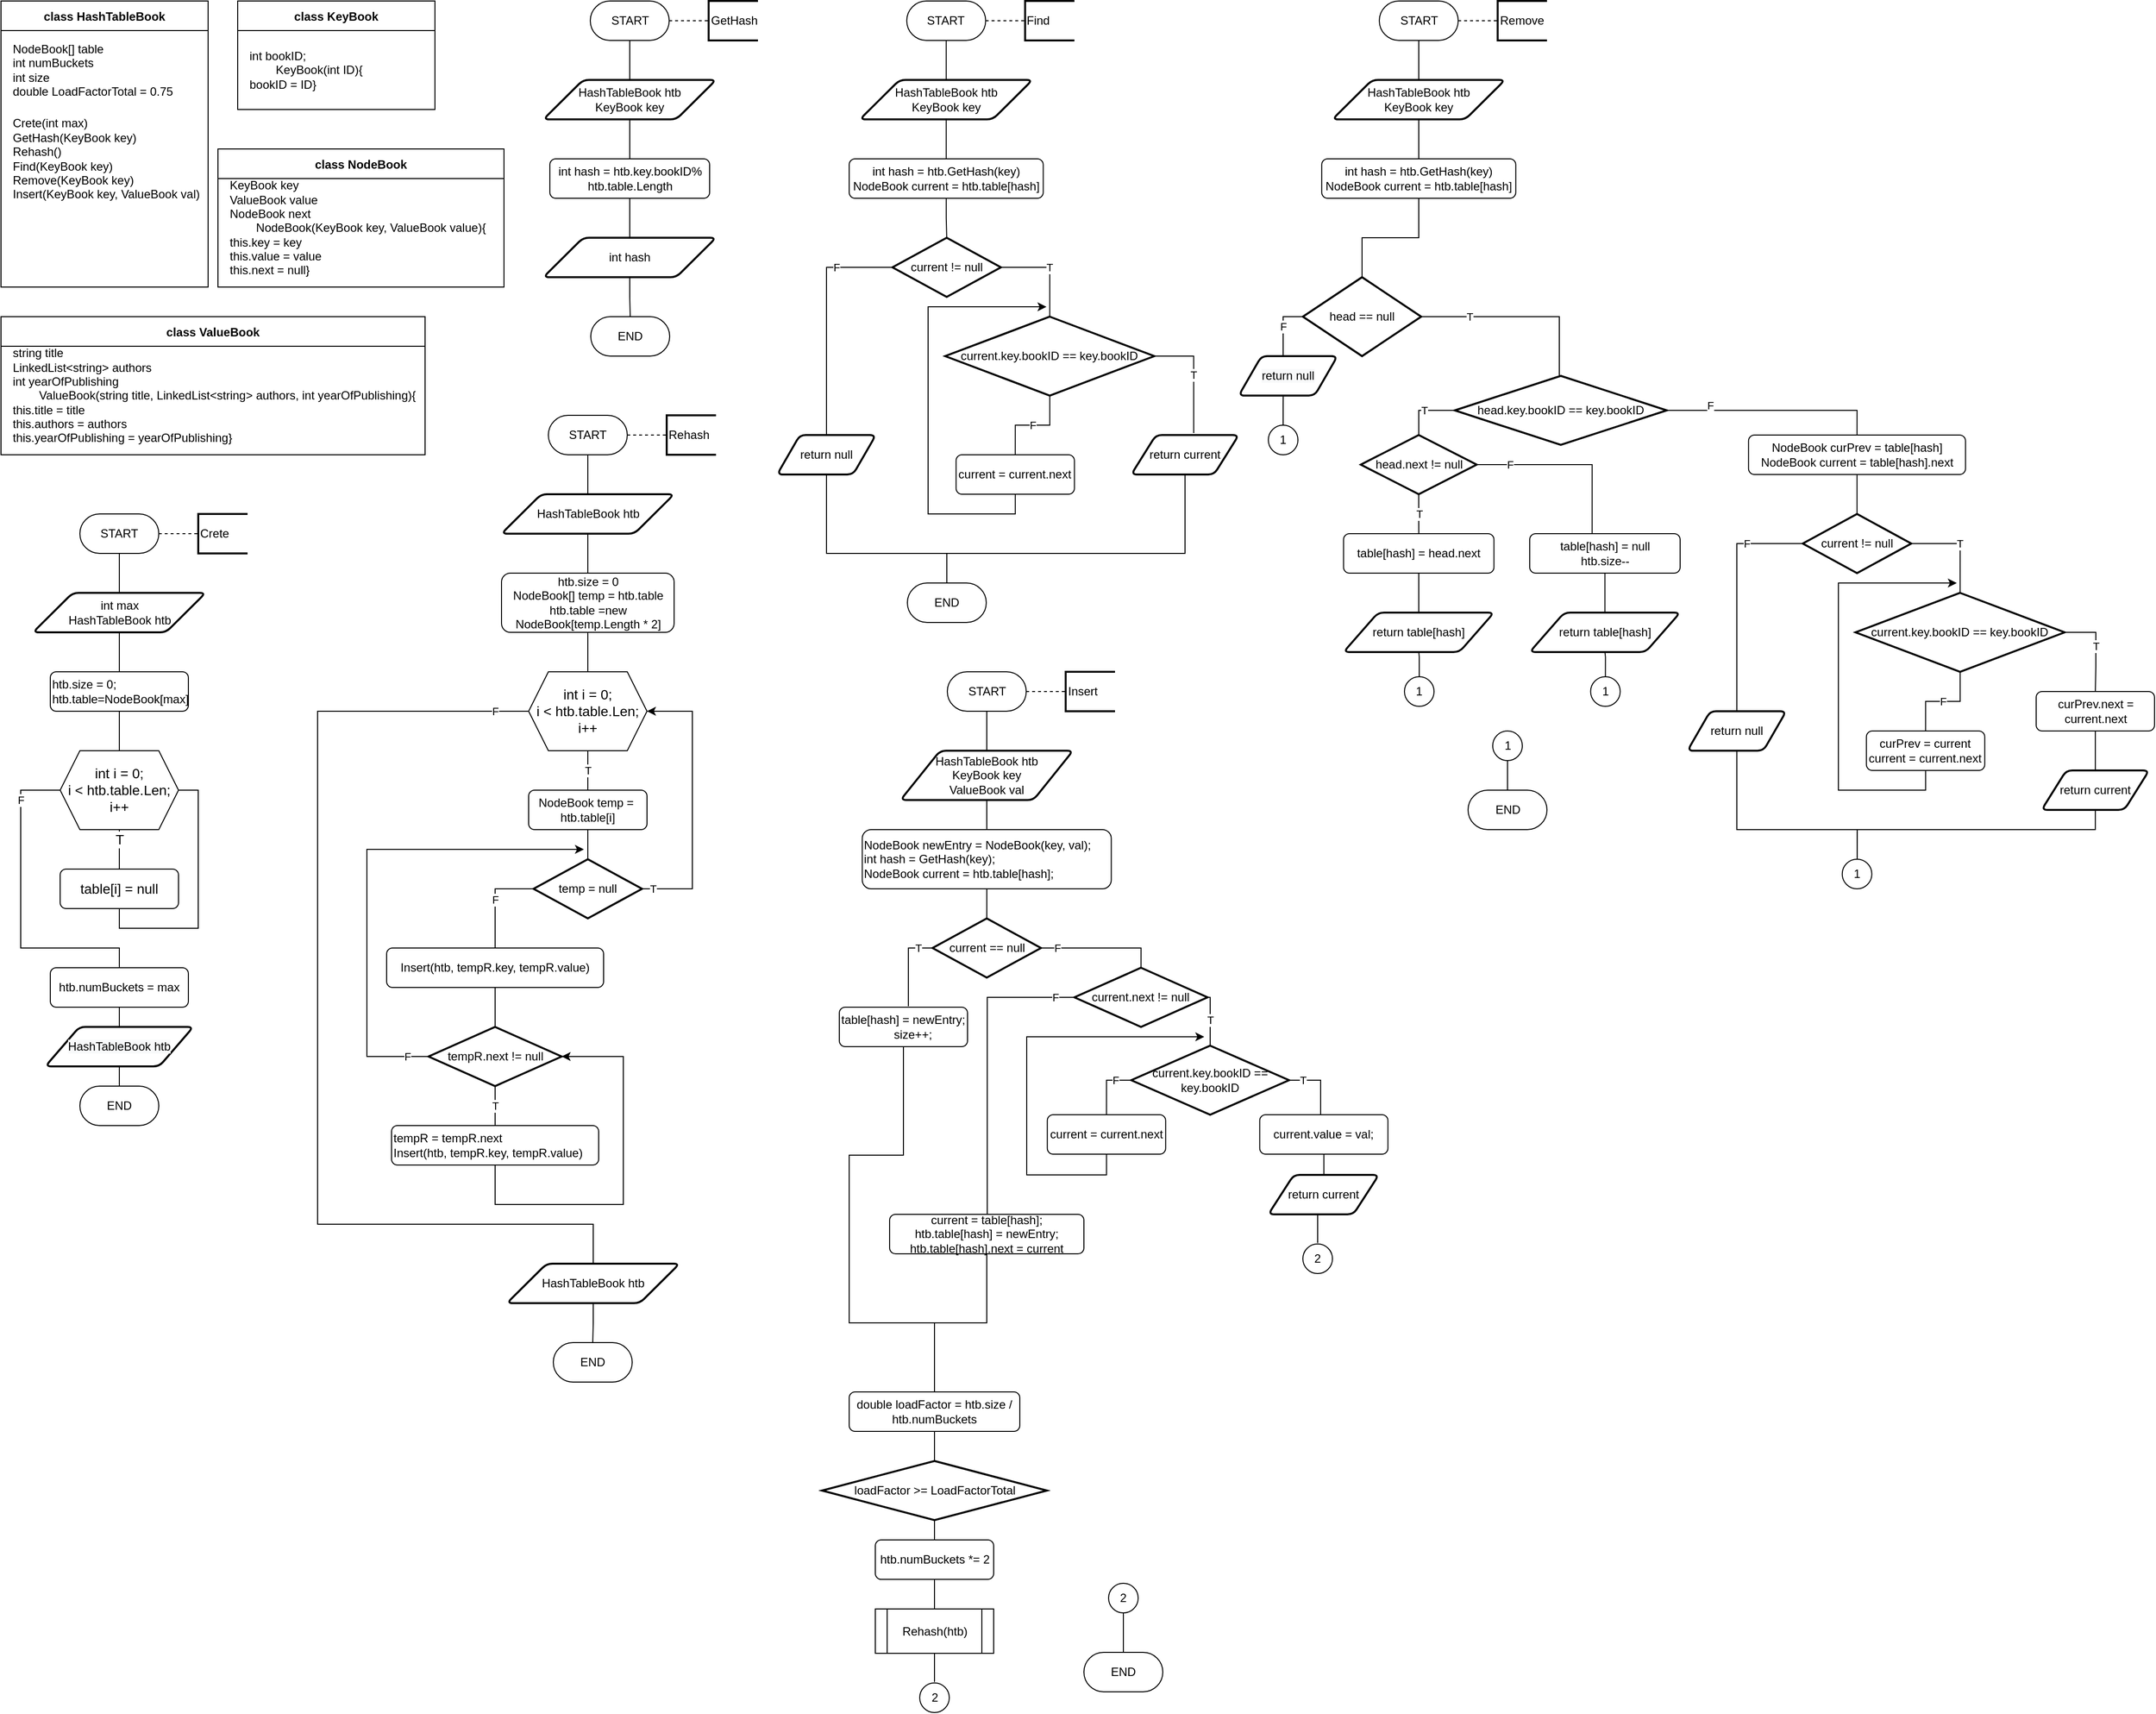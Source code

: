 <mxfile version="15.4.0" type="device" pages="2"><diagram id="ok8A2XwK3k6ATnn9OJQu" name="HashTableBook"><mxGraphModel dx="3072" dy="1896" grid="1" gridSize="10" guides="1" tooltips="1" connect="1" arrows="1" fold="1" page="1" pageScale="1" pageWidth="827" pageHeight="1169" math="0" shadow="0"><root><mxCell id="0"/><mxCell id="1" parent="0"/><mxCell id="sD42QHLfpXHL7d7GufyO-1" value="class HashTableBook" style="swimlane;startSize=30;" parent="1" vertex="1"><mxGeometry x="40" y="40" width="210" height="290" as="geometry"/></mxCell><mxCell id="sD42QHLfpXHL7d7GufyO-2" value="NodeBook[] table&lt;br&gt;int numBuckets&lt;br&gt;int size&lt;br&gt;&lt;div&gt;&lt;span&gt;double LoadFactorTotal = 0.75&lt;/span&gt;&lt;/div&gt;" style="text;html=1;align=left;verticalAlign=middle;resizable=0;points=[];autosize=1;strokeColor=none;fillColor=none;" parent="sD42QHLfpXHL7d7GufyO-1" vertex="1"><mxGeometry x="10" y="40" width="180" height="60" as="geometry"/></mxCell><mxCell id="sD42QHLfpXHL7d7GufyO-32" value="Crete(int max)&lt;br&gt;&lt;div&gt;&lt;span&gt;GetHash(KeyBook key)&lt;/span&gt;&lt;/div&gt;&lt;div&gt;&lt;span&gt;Rehash()&lt;/span&gt;&lt;/div&gt;&lt;div&gt;&lt;span&gt;Find(KeyBook key)&lt;/span&gt;&lt;/div&gt;&lt;div&gt;&lt;span&gt;Remove(KeyBook key)&lt;/span&gt;&lt;/div&gt;&lt;div&gt;&lt;span&gt;Insert(KeyBook key, ValueBook val)&lt;/span&gt;&lt;/div&gt;" style="text;html=1;align=left;verticalAlign=middle;resizable=0;points=[];autosize=1;strokeColor=none;fillColor=none;" parent="sD42QHLfpXHL7d7GufyO-1" vertex="1"><mxGeometry x="10" y="115" width="200" height="90" as="geometry"/></mxCell><mxCell id="sD42QHLfpXHL7d7GufyO-7" value="" style="edgeStyle=orthogonalEdgeStyle;rounded=0;orthogonalLoop=1;jettySize=auto;html=1;endArrow=none;endFill=0;" parent="1" source="sD42QHLfpXHL7d7GufyO-3" target="sD42QHLfpXHL7d7GufyO-6" edge="1"><mxGeometry relative="1" as="geometry"/></mxCell><mxCell id="sD42QHLfpXHL7d7GufyO-3" value="START" style="rounded=1;whiteSpace=wrap;html=1;arcSize=50;" parent="1" vertex="1"><mxGeometry x="120" y="560" width="80" height="40" as="geometry"/></mxCell><mxCell id="sD42QHLfpXHL7d7GufyO-4" value="Crete" style="strokeWidth=2;html=1;shape=mxgraph.flowchart.annotation_1;align=left;pointerEvents=1;" parent="1" vertex="1"><mxGeometry x="240" y="560" width="50" height="40" as="geometry"/></mxCell><mxCell id="sD42QHLfpXHL7d7GufyO-5" value="" style="endArrow=none;dashed=1;html=1;rounded=0;edgeStyle=orthogonalEdgeStyle;entryX=0;entryY=0.5;entryDx=0;entryDy=0;entryPerimeter=0;" parent="1" source="sD42QHLfpXHL7d7GufyO-3" target="sD42QHLfpXHL7d7GufyO-4" edge="1"><mxGeometry width="50" height="50" relative="1" as="geometry"><mxPoint x="220" y="770" as="sourcePoint"/><mxPoint x="290" y="770" as="targetPoint"/><Array as="points"/></mxGeometry></mxCell><mxCell id="sD42QHLfpXHL7d7GufyO-9" value="" style="edgeStyle=orthogonalEdgeStyle;rounded=0;orthogonalLoop=1;jettySize=auto;html=1;endArrow=none;endFill=0;" parent="1" source="sD42QHLfpXHL7d7GufyO-6" target="sD42QHLfpXHL7d7GufyO-8" edge="1"><mxGeometry relative="1" as="geometry"/></mxCell><mxCell id="sD42QHLfpXHL7d7GufyO-6" value="int max&lt;br&gt;HashTableBook htb" style="shape=parallelogram;html=1;strokeWidth=2;perimeter=parallelogramPerimeter;whiteSpace=wrap;rounded=1;arcSize=12;size=0.23;" parent="1" vertex="1"><mxGeometry x="72.5" y="640" width="175" height="40" as="geometry"/></mxCell><mxCell id="sD42QHLfpXHL7d7GufyO-11" value="" style="edgeStyle=orthogonalEdgeStyle;rounded=0;orthogonalLoop=1;jettySize=auto;html=1;endArrow=none;endFill=0;" parent="1" source="sD42QHLfpXHL7d7GufyO-8" target="sD42QHLfpXHL7d7GufyO-10" edge="1"><mxGeometry relative="1" as="geometry"/></mxCell><mxCell id="sD42QHLfpXHL7d7GufyO-8" value="&lt;font style=&quot;font-size: 12px&quot;&gt;htb.size = 0;&amp;nbsp; &amp;nbsp; &amp;nbsp; htb.table=NodeBook[max]&lt;/font&gt;" style="rounded=1;whiteSpace=wrap;html=1;align=left;" parent="1" vertex="1"><mxGeometry x="90" y="720" width="140" height="40" as="geometry"/></mxCell><mxCell id="sD42QHLfpXHL7d7GufyO-13" value="&lt;font style=&quot;font-size: 14px&quot;&gt;T&lt;/font&gt;" style="edgeStyle=orthogonalEdgeStyle;rounded=0;orthogonalLoop=1;jettySize=auto;html=1;entryX=0.5;entryY=0;entryDx=0;entryDy=0;endArrow=none;endFill=0;" parent="1" source="sD42QHLfpXHL7d7GufyO-10" target="sD42QHLfpXHL7d7GufyO-12" edge="1"><mxGeometry x="-0.5" relative="1" as="geometry"><mxPoint as="offset"/></mxGeometry></mxCell><mxCell id="sD42QHLfpXHL7d7GufyO-16" value="F" style="edgeStyle=orthogonalEdgeStyle;rounded=0;orthogonalLoop=1;jettySize=auto;html=1;entryX=0.5;entryY=0;entryDx=0;entryDy=0;endArrow=none;endFill=0;" parent="1" source="sD42QHLfpXHL7d7GufyO-10" target="sD42QHLfpXHL7d7GufyO-15" edge="1"><mxGeometry x="-0.688" relative="1" as="geometry"><Array as="points"><mxPoint x="60" y="840"/><mxPoint x="60" y="1000"/><mxPoint x="160" y="1000"/></Array><mxPoint as="offset"/></mxGeometry></mxCell><mxCell id="sD42QHLfpXHL7d7GufyO-10" value="&lt;font style=&quot;font-size: 14px&quot;&gt;int i = 0;&lt;br&gt;i &amp;lt; htb.table.Len;&lt;br&gt;i++&lt;br&gt;&lt;/font&gt;" style="shape=hexagon;perimeter=hexagonPerimeter2;whiteSpace=wrap;html=1;fixedSize=1;" parent="1" vertex="1"><mxGeometry x="100" y="800" width="120" height="80" as="geometry"/></mxCell><mxCell id="sD42QHLfpXHL7d7GufyO-14" style="edgeStyle=orthogonalEdgeStyle;rounded=0;orthogonalLoop=1;jettySize=auto;html=1;entryX=1;entryY=0.5;entryDx=0;entryDy=0;endArrow=none;endFill=0;" parent="1" source="sD42QHLfpXHL7d7GufyO-12" target="sD42QHLfpXHL7d7GufyO-10" edge="1"><mxGeometry relative="1" as="geometry"><Array as="points"><mxPoint x="160" y="980"/><mxPoint x="240" y="980"/><mxPoint x="240" y="840"/></Array></mxGeometry></mxCell><mxCell id="sD42QHLfpXHL7d7GufyO-12" value="&lt;font style=&quot;font-size: 14px&quot;&gt;table[i] = null&lt;/font&gt;" style="rounded=1;whiteSpace=wrap;html=1;" parent="1" vertex="1"><mxGeometry x="100" y="920" width="120" height="40" as="geometry"/></mxCell><mxCell id="sD42QHLfpXHL7d7GufyO-34" value="" style="edgeStyle=orthogonalEdgeStyle;rounded=0;orthogonalLoop=1;jettySize=auto;html=1;endArrow=none;endFill=0;" parent="1" source="sD42QHLfpXHL7d7GufyO-15" target="sD42QHLfpXHL7d7GufyO-33" edge="1"><mxGeometry relative="1" as="geometry"/></mxCell><mxCell id="sD42QHLfpXHL7d7GufyO-15" value="htb.numBuckets = max" style="rounded=1;whiteSpace=wrap;html=1;" parent="1" vertex="1"><mxGeometry x="90" y="1020" width="140" height="40" as="geometry"/></mxCell><mxCell id="sD42QHLfpXHL7d7GufyO-17" value="END" style="rounded=1;whiteSpace=wrap;html=1;arcSize=50;" parent="1" vertex="1"><mxGeometry x="120" y="1140" width="80" height="40" as="geometry"/></mxCell><mxCell id="sD42QHLfpXHL7d7GufyO-19" value="" style="edgeStyle=orthogonalEdgeStyle;rounded=0;orthogonalLoop=1;jettySize=auto;html=1;endArrow=none;endFill=0;" parent="1" source="sD42QHLfpXHL7d7GufyO-20" target="sD42QHLfpXHL7d7GufyO-24" edge="1"><mxGeometry relative="1" as="geometry"/></mxCell><mxCell id="sD42QHLfpXHL7d7GufyO-20" value="START" style="rounded=1;whiteSpace=wrap;html=1;arcSize=50;" parent="1" vertex="1"><mxGeometry x="637.5" y="40" width="80" height="40" as="geometry"/></mxCell><mxCell id="sD42QHLfpXHL7d7GufyO-21" value="GetHash" style="strokeWidth=2;html=1;shape=mxgraph.flowchart.annotation_1;align=left;pointerEvents=1;" parent="1" vertex="1"><mxGeometry x="757.5" y="40" width="50" height="40" as="geometry"/></mxCell><mxCell id="sD42QHLfpXHL7d7GufyO-22" value="" style="endArrow=none;dashed=1;html=1;rounded=0;edgeStyle=orthogonalEdgeStyle;entryX=0;entryY=0.5;entryDx=0;entryDy=0;entryPerimeter=0;" parent="1" source="sD42QHLfpXHL7d7GufyO-20" target="sD42QHLfpXHL7d7GufyO-21" edge="1"><mxGeometry width="50" height="50" relative="1" as="geometry"><mxPoint x="737.5" y="250" as="sourcePoint"/><mxPoint x="807.5" y="250" as="targetPoint"/><Array as="points"/></mxGeometry></mxCell><mxCell id="1Ml5t0BeykzjWLmWMMlQ-3" value="" style="edgeStyle=orthogonalEdgeStyle;rounded=0;orthogonalLoop=1;jettySize=auto;html=1;endArrow=none;endFill=0;" parent="1" source="sD42QHLfpXHL7d7GufyO-24" target="1Ml5t0BeykzjWLmWMMlQ-2" edge="1"><mxGeometry relative="1" as="geometry"/></mxCell><mxCell id="sD42QHLfpXHL7d7GufyO-24" value="HashTableBook htb&lt;br&gt;KeyBook key" style="shape=parallelogram;html=1;strokeWidth=2;perimeter=parallelogramPerimeter;whiteSpace=wrap;rounded=1;arcSize=12;size=0.23;" parent="1" vertex="1"><mxGeometry x="590" y="120" width="175" height="40" as="geometry"/></mxCell><mxCell id="sD42QHLfpXHL7d7GufyO-26" value="class KeyBook" style="swimlane;startSize=30;" parent="1" vertex="1"><mxGeometry x="280" y="40" width="200" height="110" as="geometry"/></mxCell><mxCell id="sD42QHLfpXHL7d7GufyO-27" value="&lt;div&gt;int bookID;&lt;/div&gt;&lt;div&gt;&lt;span style=&quot;white-space: pre&quot;&gt;&#9;&lt;/span&gt;KeyBook(int ID)&lt;span&gt;{&lt;/span&gt;&lt;/div&gt;&lt;div&gt;bookID = ID&lt;span&gt;}&lt;/span&gt;&lt;/div&gt;" style="text;html=1;align=left;verticalAlign=middle;resizable=0;points=[];autosize=1;strokeColor=none;fillColor=none;" parent="sD42QHLfpXHL7d7GufyO-26" vertex="1"><mxGeometry x="10" y="45" width="130" height="50" as="geometry"/></mxCell><mxCell id="sD42QHLfpXHL7d7GufyO-28" value="class ValueBook" style="swimlane;startSize=30;" parent="1" vertex="1"><mxGeometry x="40" y="360" width="430" height="140" as="geometry"/></mxCell><mxCell id="sD42QHLfpXHL7d7GufyO-29" value="&lt;div&gt;string title&lt;/div&gt;&lt;div&gt;LinkedList&amp;lt;string&amp;gt; authors&lt;/div&gt;&lt;div&gt;int yearOfPublishing&lt;/div&gt;&lt;div&gt;&lt;div&gt;&lt;span style=&quot;white-space: pre&quot;&gt;&#9;&lt;/span&gt;ValueBook(string title, LinkedList&amp;lt;string&amp;gt; authors, int yearOfPublishing){&lt;/div&gt;&lt;div&gt;this.title = title&lt;/div&gt;&lt;div&gt;this.authors = authors&lt;/div&gt;&lt;div&gt;this.yearOfPublishing = yearOfPublishing}&lt;/div&gt;&lt;/div&gt;" style="text;html=1;align=left;verticalAlign=middle;resizable=0;points=[];autosize=1;strokeColor=none;fillColor=none;" parent="sD42QHLfpXHL7d7GufyO-28" vertex="1"><mxGeometry x="10" y="30" width="420" height="100" as="geometry"/></mxCell><mxCell id="sD42QHLfpXHL7d7GufyO-30" value="class NodeBook" style="swimlane;startSize=30;" parent="1" vertex="1"><mxGeometry x="260" y="190" width="290" height="140" as="geometry"/></mxCell><mxCell id="sD42QHLfpXHL7d7GufyO-31" value="&lt;div&gt;KeyBook key&lt;/div&gt;&lt;div&gt;ValueBook value&lt;/div&gt;&lt;div&gt;NodeBook next&lt;/div&gt;&lt;div&gt;&lt;div&gt;&lt;span style=&quot;white-space: pre&quot;&gt;&#9;&lt;/span&gt;NodeBook(KeyBook key, ValueBook value){&lt;/div&gt;&lt;div&gt;this.key = key&lt;/div&gt;&lt;div&gt;this.value = value&lt;/div&gt;&lt;div&gt;this.next = null}&lt;/div&gt;&lt;/div&gt;" style="text;html=1;align=left;verticalAlign=middle;resizable=0;points=[];autosize=1;strokeColor=none;fillColor=none;" parent="sD42QHLfpXHL7d7GufyO-30" vertex="1"><mxGeometry x="10" y="30" width="280" height="100" as="geometry"/></mxCell><mxCell id="sD42QHLfpXHL7d7GufyO-35" value="" style="edgeStyle=orthogonalEdgeStyle;rounded=0;orthogonalLoop=1;jettySize=auto;html=1;endArrow=none;endFill=0;" parent="1" source="sD42QHLfpXHL7d7GufyO-33" target="sD42QHLfpXHL7d7GufyO-17" edge="1"><mxGeometry relative="1" as="geometry"/></mxCell><mxCell id="sD42QHLfpXHL7d7GufyO-33" value="&#10;&#10;&lt;span style=&quot;color: rgb(0, 0, 0); font-family: helvetica; font-size: 12px; font-style: normal; font-weight: 400; letter-spacing: normal; text-align: center; text-indent: 0px; text-transform: none; word-spacing: 0px; background-color: rgb(248, 249, 250); display: inline; float: none;&quot;&gt;HashTableBook htb&lt;/span&gt;&#10;&#10;" style="shape=parallelogram;html=1;strokeWidth=2;perimeter=parallelogramPerimeter;whiteSpace=wrap;rounded=1;arcSize=12;size=0.23;" parent="1" vertex="1"><mxGeometry x="85" y="1080" width="150" height="40" as="geometry"/></mxCell><mxCell id="1Ml5t0BeykzjWLmWMMlQ-6" value="" style="edgeStyle=orthogonalEdgeStyle;rounded=0;orthogonalLoop=1;jettySize=auto;html=1;endArrow=none;endFill=0;" parent="1" source="1Ml5t0BeykzjWLmWMMlQ-1" target="1Ml5t0BeykzjWLmWMMlQ-5" edge="1"><mxGeometry relative="1" as="geometry"/></mxCell><mxCell id="1Ml5t0BeykzjWLmWMMlQ-1" value="int hash" style="shape=parallelogram;html=1;strokeWidth=2;perimeter=parallelogramPerimeter;whiteSpace=wrap;rounded=1;arcSize=12;size=0.23;" parent="1" vertex="1"><mxGeometry x="590" y="280" width="175" height="40" as="geometry"/></mxCell><mxCell id="1Ml5t0BeykzjWLmWMMlQ-4" value="" style="edgeStyle=orthogonalEdgeStyle;rounded=0;orthogonalLoop=1;jettySize=auto;html=1;endArrow=none;endFill=0;" parent="1" source="1Ml5t0BeykzjWLmWMMlQ-2" target="1Ml5t0BeykzjWLmWMMlQ-1" edge="1"><mxGeometry relative="1" as="geometry"/></mxCell><mxCell id="1Ml5t0BeykzjWLmWMMlQ-2" value="int hash = htb.key.bookID% htb.table.Length" style="rounded=1;whiteSpace=wrap;html=1;" parent="1" vertex="1"><mxGeometry x="596.5" y="200" width="162" height="40" as="geometry"/></mxCell><mxCell id="1Ml5t0BeykzjWLmWMMlQ-5" value="END" style="rounded=1;whiteSpace=wrap;html=1;arcSize=50;" parent="1" vertex="1"><mxGeometry x="638" y="360" width="80" height="40" as="geometry"/></mxCell><mxCell id="1Ml5t0BeykzjWLmWMMlQ-7" value="" style="edgeStyle=orthogonalEdgeStyle;rounded=0;orthogonalLoop=1;jettySize=auto;html=1;endArrow=none;endFill=0;" parent="1" source="1Ml5t0BeykzjWLmWMMlQ-8" target="1Ml5t0BeykzjWLmWMMlQ-12" edge="1"><mxGeometry relative="1" as="geometry"/></mxCell><mxCell id="1Ml5t0BeykzjWLmWMMlQ-8" value="START" style="rounded=1;whiteSpace=wrap;html=1;arcSize=50;" parent="1" vertex="1"><mxGeometry x="595" y="460" width="80" height="40" as="geometry"/></mxCell><mxCell id="1Ml5t0BeykzjWLmWMMlQ-9" value="Rehash" style="strokeWidth=2;html=1;shape=mxgraph.flowchart.annotation_1;align=left;pointerEvents=1;" parent="1" vertex="1"><mxGeometry x="715" y="460" width="50" height="40" as="geometry"/></mxCell><mxCell id="1Ml5t0BeykzjWLmWMMlQ-10" value="" style="endArrow=none;dashed=1;html=1;rounded=0;edgeStyle=orthogonalEdgeStyle;entryX=0;entryY=0.5;entryDx=0;entryDy=0;entryPerimeter=0;" parent="1" source="1Ml5t0BeykzjWLmWMMlQ-8" target="1Ml5t0BeykzjWLmWMMlQ-9" edge="1"><mxGeometry width="50" height="50" relative="1" as="geometry"><mxPoint x="695" y="670" as="sourcePoint"/><mxPoint x="765" y="670" as="targetPoint"/><Array as="points"/></mxGeometry></mxCell><mxCell id="1Ml5t0BeykzjWLmWMMlQ-11" value="" style="edgeStyle=orthogonalEdgeStyle;rounded=0;orthogonalLoop=1;jettySize=auto;html=1;endArrow=none;endFill=0;" parent="1" source="1Ml5t0BeykzjWLmWMMlQ-12" target="1Ml5t0BeykzjWLmWMMlQ-16" edge="1"><mxGeometry relative="1" as="geometry"/></mxCell><mxCell id="1Ml5t0BeykzjWLmWMMlQ-12" value="HashTableBook htb" style="shape=parallelogram;html=1;strokeWidth=2;perimeter=parallelogramPerimeter;whiteSpace=wrap;rounded=1;arcSize=12;size=0.23;" parent="1" vertex="1"><mxGeometry x="547.5" y="540" width="175" height="40" as="geometry"/></mxCell><mxCell id="1Ml5t0BeykzjWLmWMMlQ-13" value="" style="edgeStyle=orthogonalEdgeStyle;rounded=0;orthogonalLoop=1;jettySize=auto;html=1;endArrow=none;endFill=0;" parent="1" source="1Ml5t0BeykzjWLmWMMlQ-14" target="1Ml5t0BeykzjWLmWMMlQ-17" edge="1"><mxGeometry relative="1" as="geometry"/></mxCell><mxCell id="1Ml5t0BeykzjWLmWMMlQ-14" value="HashTableBook htb" style="shape=parallelogram;html=1;strokeWidth=2;perimeter=parallelogramPerimeter;whiteSpace=wrap;rounded=1;arcSize=12;size=0.23;" parent="1" vertex="1"><mxGeometry x="553" y="1320" width="175" height="40" as="geometry"/></mxCell><mxCell id="1Ml5t0BeykzjWLmWMMlQ-19" value="" style="edgeStyle=orthogonalEdgeStyle;rounded=0;orthogonalLoop=1;jettySize=auto;html=1;endArrow=none;endFill=0;" parent="1" source="1Ml5t0BeykzjWLmWMMlQ-16" target="1Ml5t0BeykzjWLmWMMlQ-18" edge="1"><mxGeometry relative="1" as="geometry"/></mxCell><mxCell id="1Ml5t0BeykzjWLmWMMlQ-16" value="htb.size = 0&lt;br&gt;NodeBook[] temp = htb.table&lt;br&gt;htb.table =new NodeBook[temp.Length * 2]" style="rounded=1;whiteSpace=wrap;html=1;" parent="1" vertex="1"><mxGeometry x="547.5" y="620" width="175" height="60" as="geometry"/></mxCell><mxCell id="1Ml5t0BeykzjWLmWMMlQ-17" value="END" style="rounded=1;whiteSpace=wrap;html=1;arcSize=50;" parent="1" vertex="1"><mxGeometry x="600" y="1400" width="80" height="40" as="geometry"/></mxCell><mxCell id="1Ml5t0BeykzjWLmWMMlQ-23" value="T" style="edgeStyle=orthogonalEdgeStyle;rounded=0;orthogonalLoop=1;jettySize=auto;html=1;endArrow=none;endFill=0;" parent="1" source="1Ml5t0BeykzjWLmWMMlQ-18" target="1Ml5t0BeykzjWLmWMMlQ-21" edge="1"><mxGeometry relative="1" as="geometry"/></mxCell><mxCell id="1Ml5t0BeykzjWLmWMMlQ-33" value="F" style="edgeStyle=orthogonalEdgeStyle;rounded=0;orthogonalLoop=1;jettySize=auto;html=1;entryX=0.5;entryY=0;entryDx=0;entryDy=0;endArrow=none;endFill=0;" parent="1" source="1Ml5t0BeykzjWLmWMMlQ-18" target="1Ml5t0BeykzjWLmWMMlQ-14" edge="1"><mxGeometry x="-0.935" relative="1" as="geometry"><Array as="points"><mxPoint x="361" y="760"/><mxPoint x="361" y="1280"/><mxPoint x="641" y="1280"/></Array><mxPoint as="offset"/></mxGeometry></mxCell><mxCell id="1Ml5t0BeykzjWLmWMMlQ-18" value="&lt;font style=&quot;font-size: 14px&quot;&gt;int i = 0;&lt;br&gt;i &amp;lt; htb.table.Len;&lt;br&gt;i++&lt;br&gt;&lt;/font&gt;" style="shape=hexagon;perimeter=hexagonPerimeter2;whiteSpace=wrap;html=1;fixedSize=1;" parent="1" vertex="1"><mxGeometry x="575" y="720" width="120" height="80" as="geometry"/></mxCell><mxCell id="1Ml5t0BeykzjWLmWMMlQ-25" value="F" style="edgeStyle=orthogonalEdgeStyle;rounded=0;orthogonalLoop=1;jettySize=auto;html=1;entryX=0.5;entryY=0;entryDx=0;entryDy=0;endArrow=none;endFill=0;" parent="1" source="1Ml5t0BeykzjWLmWMMlQ-20" target="1Ml5t0BeykzjWLmWMMlQ-22" edge="1"><mxGeometry relative="1" as="geometry"><Array as="points"><mxPoint x="541" y="940"/></Array></mxGeometry></mxCell><mxCell id="1Ml5t0BeykzjWLmWMMlQ-26" value="T" style="edgeStyle=orthogonalEdgeStyle;rounded=0;orthogonalLoop=1;jettySize=auto;html=1;entryX=1;entryY=0.5;entryDx=0;entryDy=0;endArrow=classic;endFill=1;" parent="1" source="1Ml5t0BeykzjWLmWMMlQ-20" target="1Ml5t0BeykzjWLmWMMlQ-18" edge="1"><mxGeometry x="-0.921" relative="1" as="geometry"><Array as="points"><mxPoint x="741" y="940"/><mxPoint x="741" y="760"/></Array><mxPoint as="offset"/></mxGeometry></mxCell><mxCell id="1Ml5t0BeykzjWLmWMMlQ-20" value="temp = null" style="strokeWidth=2;html=1;shape=mxgraph.flowchart.decision;whiteSpace=wrap;" parent="1" vertex="1"><mxGeometry x="580" y="910" width="110" height="60" as="geometry"/></mxCell><mxCell id="1Ml5t0BeykzjWLmWMMlQ-24" value="" style="edgeStyle=orthogonalEdgeStyle;rounded=0;orthogonalLoop=1;jettySize=auto;html=1;endArrow=none;endFill=0;" parent="1" source="1Ml5t0BeykzjWLmWMMlQ-21" target="1Ml5t0BeykzjWLmWMMlQ-20" edge="1"><mxGeometry relative="1" as="geometry"/></mxCell><mxCell id="1Ml5t0BeykzjWLmWMMlQ-21" value="NodeBook temp =&amp;nbsp;&lt;br&gt;htb.table[i]" style="rounded=1;whiteSpace=wrap;html=1;" parent="1" vertex="1"><mxGeometry x="575" y="840" width="120" height="40" as="geometry"/></mxCell><mxCell id="1Ml5t0BeykzjWLmWMMlQ-28" value="" style="edgeStyle=orthogonalEdgeStyle;rounded=0;orthogonalLoop=1;jettySize=auto;html=1;endArrow=none;endFill=0;" parent="1" source="1Ml5t0BeykzjWLmWMMlQ-22" target="1Ml5t0BeykzjWLmWMMlQ-27" edge="1"><mxGeometry relative="1" as="geometry"/></mxCell><mxCell id="1Ml5t0BeykzjWLmWMMlQ-22" value="Insert(htb, tempR.key, tempR.value)" style="rounded=1;whiteSpace=wrap;html=1;" parent="1" vertex="1"><mxGeometry x="431" y="1000" width="220" height="40" as="geometry"/></mxCell><mxCell id="1Ml5t0BeykzjWLmWMMlQ-30" value="T" style="edgeStyle=orthogonalEdgeStyle;rounded=0;orthogonalLoop=1;jettySize=auto;html=1;endArrow=none;endFill=0;" parent="1" source="1Ml5t0BeykzjWLmWMMlQ-27" target="1Ml5t0BeykzjWLmWMMlQ-29" edge="1"><mxGeometry relative="1" as="geometry"/></mxCell><mxCell id="1Ml5t0BeykzjWLmWMMlQ-32" value="F" style="edgeStyle=orthogonalEdgeStyle;rounded=0;orthogonalLoop=1;jettySize=auto;html=1;endArrow=classic;endFill=1;" parent="1" source="1Ml5t0BeykzjWLmWMMlQ-27" edge="1"><mxGeometry x="-0.912" relative="1" as="geometry"><mxPoint x="631" y="900" as="targetPoint"/><Array as="points"><mxPoint x="411" y="1110"/><mxPoint x="411" y="900"/></Array><mxPoint as="offset"/></mxGeometry></mxCell><mxCell id="1Ml5t0BeykzjWLmWMMlQ-27" value="tempR.next != null" style="strokeWidth=2;html=1;shape=mxgraph.flowchart.decision;whiteSpace=wrap;" parent="1" vertex="1"><mxGeometry x="473.5" y="1080" width="135" height="60" as="geometry"/></mxCell><mxCell id="1Ml5t0BeykzjWLmWMMlQ-31" style="edgeStyle=orthogonalEdgeStyle;rounded=0;orthogonalLoop=1;jettySize=auto;html=1;endArrow=classic;endFill=1;entryX=1;entryY=0.5;entryDx=0;entryDy=0;entryPerimeter=0;" parent="1" source="1Ml5t0BeykzjWLmWMMlQ-29" target="1Ml5t0BeykzjWLmWMMlQ-27" edge="1"><mxGeometry relative="1" as="geometry"><mxPoint x="611" y="1110" as="targetPoint"/><Array as="points"><mxPoint x="541" y="1260"/><mxPoint x="671" y="1260"/><mxPoint x="671" y="1110"/></Array></mxGeometry></mxCell><mxCell id="1Ml5t0BeykzjWLmWMMlQ-29" value="tempR = tempR.next&lt;br&gt;Insert(htb, tempR.key, tempR.value)" style="rounded=1;whiteSpace=wrap;html=1;align=left;" parent="1" vertex="1"><mxGeometry x="436" y="1180" width="210" height="40" as="geometry"/></mxCell><mxCell id="1Ml5t0BeykzjWLmWMMlQ-34" value="" style="edgeStyle=orthogonalEdgeStyle;rounded=0;orthogonalLoop=1;jettySize=auto;html=1;endArrow=none;endFill=0;" parent="1" source="1Ml5t0BeykzjWLmWMMlQ-35" target="1Ml5t0BeykzjWLmWMMlQ-38" edge="1"><mxGeometry relative="1" as="geometry"/></mxCell><mxCell id="1Ml5t0BeykzjWLmWMMlQ-35" value="START" style="rounded=1;whiteSpace=wrap;html=1;arcSize=50;" parent="1" vertex="1"><mxGeometry x="958.37" y="40" width="80" height="40" as="geometry"/></mxCell><mxCell id="1Ml5t0BeykzjWLmWMMlQ-36" value="Find" style="strokeWidth=2;html=1;shape=mxgraph.flowchart.annotation_1;align=left;pointerEvents=1;" parent="1" vertex="1"><mxGeometry x="1078.37" y="40" width="50" height="40" as="geometry"/></mxCell><mxCell id="1Ml5t0BeykzjWLmWMMlQ-37" value="" style="endArrow=none;dashed=1;html=1;rounded=0;edgeStyle=orthogonalEdgeStyle;entryX=0;entryY=0.5;entryDx=0;entryDy=0;entryPerimeter=0;" parent="1" source="1Ml5t0BeykzjWLmWMMlQ-35" target="1Ml5t0BeykzjWLmWMMlQ-36" edge="1"><mxGeometry width="50" height="50" relative="1" as="geometry"><mxPoint x="1058.37" y="250" as="sourcePoint"/><mxPoint x="1128.37" y="250" as="targetPoint"/><Array as="points"/></mxGeometry></mxCell><mxCell id="MRywFvQwT8ZPnyKdNcHM-2" value="" style="edgeStyle=orthogonalEdgeStyle;rounded=0;orthogonalLoop=1;jettySize=auto;html=1;endArrow=none;endFill=0;" parent="1" source="1Ml5t0BeykzjWLmWMMlQ-38" target="MRywFvQwT8ZPnyKdNcHM-1" edge="1"><mxGeometry relative="1" as="geometry"/></mxCell><mxCell id="1Ml5t0BeykzjWLmWMMlQ-38" value="HashTableBook htb&lt;br&gt;KeyBook key" style="shape=parallelogram;html=1;strokeWidth=2;perimeter=parallelogramPerimeter;whiteSpace=wrap;rounded=1;arcSize=12;size=0.23;" parent="1" vertex="1"><mxGeometry x="910.87" y="120" width="175" height="40" as="geometry"/></mxCell><mxCell id="MRywFvQwT8ZPnyKdNcHM-4" value="" style="edgeStyle=orthogonalEdgeStyle;rounded=0;orthogonalLoop=1;jettySize=auto;html=1;endArrow=none;endFill=0;" parent="1" source="MRywFvQwT8ZPnyKdNcHM-1" target="MRywFvQwT8ZPnyKdNcHM-3" edge="1"><mxGeometry relative="1" as="geometry"/></mxCell><mxCell id="MRywFvQwT8ZPnyKdNcHM-1" value="int hash = htb.GetHash(key)&lt;br&gt;NodeBook current = htb.table[hash]" style="rounded=1;whiteSpace=wrap;html=1;" parent="1" vertex="1"><mxGeometry x="900" y="200" width="196.75" height="40" as="geometry"/></mxCell><mxCell id="MRywFvQwT8ZPnyKdNcHM-6" value="T" style="edgeStyle=orthogonalEdgeStyle;rounded=0;orthogonalLoop=1;jettySize=auto;html=1;entryX=0.5;entryY=0;entryDx=0;entryDy=0;entryPerimeter=0;endArrow=none;endFill=0;" parent="1" source="MRywFvQwT8ZPnyKdNcHM-3" target="MRywFvQwT8ZPnyKdNcHM-5" edge="1"><mxGeometry relative="1" as="geometry"><Array as="points"><mxPoint x="1103" y="310"/></Array></mxGeometry></mxCell><mxCell id="MRywFvQwT8ZPnyKdNcHM-9" value="F" style="edgeStyle=orthogonalEdgeStyle;rounded=0;orthogonalLoop=1;jettySize=auto;html=1;entryX=0.5;entryY=0;entryDx=0;entryDy=0;endArrow=none;endFill=0;exitX=0;exitY=0.5;exitDx=0;exitDy=0;exitPerimeter=0;" parent="1" source="MRywFvQwT8ZPnyKdNcHM-3" target="MRywFvQwT8ZPnyKdNcHM-8" edge="1"><mxGeometry x="-0.523" relative="1" as="geometry"><Array as="points"><mxPoint x="877" y="310"/></Array><mxPoint as="offset"/></mxGeometry></mxCell><mxCell id="MRywFvQwT8ZPnyKdNcHM-3" value="current != null" style="strokeWidth=2;html=1;shape=mxgraph.flowchart.decision;whiteSpace=wrap;" parent="1" vertex="1"><mxGeometry x="943.87" y="280" width="110" height="60" as="geometry"/></mxCell><mxCell id="MRywFvQwT8ZPnyKdNcHM-11" value="T" style="edgeStyle=orthogonalEdgeStyle;rounded=0;orthogonalLoop=1;jettySize=auto;html=1;entryX=0.581;entryY=-0.05;entryDx=0;entryDy=0;entryPerimeter=0;endArrow=none;endFill=0;" parent="1" source="MRywFvQwT8ZPnyKdNcHM-5" target="MRywFvQwT8ZPnyKdNcHM-10" edge="1"><mxGeometry relative="1" as="geometry"><Array as="points"><mxPoint x="1249" y="400"/></Array></mxGeometry></mxCell><mxCell id="MRywFvQwT8ZPnyKdNcHM-13" value="F" style="edgeStyle=orthogonalEdgeStyle;rounded=0;orthogonalLoop=1;jettySize=auto;html=1;entryX=0.5;entryY=0;entryDx=0;entryDy=0;endArrow=none;endFill=0;" parent="1" source="MRywFvQwT8ZPnyKdNcHM-5" target="MRywFvQwT8ZPnyKdNcHM-12" edge="1"><mxGeometry relative="1" as="geometry"/></mxCell><mxCell id="MRywFvQwT8ZPnyKdNcHM-5" value="current.key.bookID == key.bookID" style="strokeWidth=2;html=1;shape=mxgraph.flowchart.decision;whiteSpace=wrap;" parent="1" vertex="1"><mxGeometry x="997.37" y="360" width="212" height="80" as="geometry"/></mxCell><mxCell id="MRywFvQwT8ZPnyKdNcHM-16" style="edgeStyle=orthogonalEdgeStyle;rounded=0;orthogonalLoop=1;jettySize=auto;html=1;endArrow=none;endFill=0;" parent="1" source="MRywFvQwT8ZPnyKdNcHM-8" target="MRywFvQwT8ZPnyKdNcHM-15" edge="1"><mxGeometry relative="1" as="geometry"><Array as="points"><mxPoint x="877" y="600"/><mxPoint x="999" y="600"/></Array></mxGeometry></mxCell><mxCell id="MRywFvQwT8ZPnyKdNcHM-8" value="return null" style="shape=parallelogram;html=1;strokeWidth=2;perimeter=parallelogramPerimeter;whiteSpace=wrap;rounded=1;arcSize=12;size=0.23;" parent="1" vertex="1"><mxGeometry x="827" y="480" width="100" height="40" as="geometry"/></mxCell><mxCell id="MRywFvQwT8ZPnyKdNcHM-17" style="edgeStyle=orthogonalEdgeStyle;rounded=0;orthogonalLoop=1;jettySize=auto;html=1;entryX=0.5;entryY=0;entryDx=0;entryDy=0;endArrow=none;endFill=0;" parent="1" source="MRywFvQwT8ZPnyKdNcHM-10" target="MRywFvQwT8ZPnyKdNcHM-15" edge="1"><mxGeometry relative="1" as="geometry"><Array as="points"><mxPoint x="1241" y="600"/><mxPoint x="999" y="600"/></Array></mxGeometry></mxCell><mxCell id="MRywFvQwT8ZPnyKdNcHM-10" value="return current" style="shape=parallelogram;html=1;strokeWidth=2;perimeter=parallelogramPerimeter;whiteSpace=wrap;rounded=1;arcSize=12;size=0.23;" parent="1" vertex="1"><mxGeometry x="1186" y="480" width="109" height="40" as="geometry"/></mxCell><mxCell id="MRywFvQwT8ZPnyKdNcHM-14" style="edgeStyle=orthogonalEdgeStyle;rounded=0;orthogonalLoop=1;jettySize=auto;html=1;endArrow=classic;endFill=1;" parent="1" source="MRywFvQwT8ZPnyKdNcHM-12" edge="1"><mxGeometry relative="1" as="geometry"><mxPoint x="1100" y="350" as="targetPoint"/><Array as="points"><mxPoint x="1068" y="560"/><mxPoint x="980" y="560"/><mxPoint x="980" y="350"/><mxPoint x="1070" y="350"/></Array></mxGeometry></mxCell><mxCell id="MRywFvQwT8ZPnyKdNcHM-12" value="current = current.next" style="rounded=1;whiteSpace=wrap;html=1;" parent="1" vertex="1"><mxGeometry x="1008.37" y="500" width="120" height="40" as="geometry"/></mxCell><mxCell id="MRywFvQwT8ZPnyKdNcHM-15" value="END" style="rounded=1;whiteSpace=wrap;html=1;arcSize=50;" parent="1" vertex="1"><mxGeometry x="959" y="630" width="80" height="40" as="geometry"/></mxCell><mxCell id="MRywFvQwT8ZPnyKdNcHM-18" value="" style="edgeStyle=orthogonalEdgeStyle;rounded=0;orthogonalLoop=1;jettySize=auto;html=1;endArrow=none;endFill=0;" parent="1" source="MRywFvQwT8ZPnyKdNcHM-19" target="MRywFvQwT8ZPnyKdNcHM-22" edge="1"><mxGeometry relative="1" as="geometry"/></mxCell><mxCell id="MRywFvQwT8ZPnyKdNcHM-19" value="START" style="rounded=1;whiteSpace=wrap;html=1;arcSize=50;" parent="1" vertex="1"><mxGeometry x="1437.5" y="40" width="80" height="40" as="geometry"/></mxCell><mxCell id="MRywFvQwT8ZPnyKdNcHM-20" value="Remove" style="strokeWidth=2;html=1;shape=mxgraph.flowchart.annotation_1;align=left;pointerEvents=1;" parent="1" vertex="1"><mxGeometry x="1557.5" y="40" width="50" height="40" as="geometry"/></mxCell><mxCell id="MRywFvQwT8ZPnyKdNcHM-21" value="" style="endArrow=none;dashed=1;html=1;rounded=0;edgeStyle=orthogonalEdgeStyle;entryX=0;entryY=0.5;entryDx=0;entryDy=0;entryPerimeter=0;" parent="1" source="MRywFvQwT8ZPnyKdNcHM-19" target="MRywFvQwT8ZPnyKdNcHM-20" edge="1"><mxGeometry width="50" height="50" relative="1" as="geometry"><mxPoint x="1537.5" y="250" as="sourcePoint"/><mxPoint x="1607.5" y="250" as="targetPoint"/><Array as="points"/></mxGeometry></mxCell><mxCell id="MRywFvQwT8ZPnyKdNcHM-24" value="" style="edgeStyle=orthogonalEdgeStyle;rounded=0;orthogonalLoop=1;jettySize=auto;html=1;endArrow=none;endFill=0;" parent="1" source="MRywFvQwT8ZPnyKdNcHM-22" target="MRywFvQwT8ZPnyKdNcHM-23" edge="1"><mxGeometry relative="1" as="geometry"/></mxCell><mxCell id="MRywFvQwT8ZPnyKdNcHM-22" value="HashTableBook htb&lt;br&gt;KeyBook key" style="shape=parallelogram;html=1;strokeWidth=2;perimeter=parallelogramPerimeter;whiteSpace=wrap;rounded=1;arcSize=12;size=0.23;" parent="1" vertex="1"><mxGeometry x="1390" y="120" width="175" height="40" as="geometry"/></mxCell><mxCell id="MRywFvQwT8ZPnyKdNcHM-26" style="edgeStyle=orthogonalEdgeStyle;rounded=0;orthogonalLoop=1;jettySize=auto;html=1;entryX=0.5;entryY=0;entryDx=0;entryDy=0;entryPerimeter=0;endArrow=none;endFill=0;" parent="1" source="MRywFvQwT8ZPnyKdNcHM-23" target="MRywFvQwT8ZPnyKdNcHM-25" edge="1"><mxGeometry relative="1" as="geometry"/></mxCell><mxCell id="MRywFvQwT8ZPnyKdNcHM-23" value="int hash = htb.GetHash(key)&lt;br&gt;NodeBook current = htb.table[hash]" style="rounded=1;whiteSpace=wrap;html=1;" parent="1" vertex="1"><mxGeometry x="1379.12" y="200" width="196.75" height="40" as="geometry"/></mxCell><mxCell id="MRywFvQwT8ZPnyKdNcHM-28" value="T" style="edgeStyle=orthogonalEdgeStyle;rounded=0;orthogonalLoop=1;jettySize=auto;html=1;entryX=0.5;entryY=0;entryDx=0;entryDy=0;entryPerimeter=0;endArrow=none;endFill=0;" parent="1" source="MRywFvQwT8ZPnyKdNcHM-25" target="MRywFvQwT8ZPnyKdNcHM-27" edge="1"><mxGeometry x="-0.52" relative="1" as="geometry"><Array as="points"><mxPoint x="1620" y="360"/></Array><mxPoint as="offset"/></mxGeometry></mxCell><mxCell id="MRywFvQwT8ZPnyKdNcHM-35" value="F" style="edgeStyle=orthogonalEdgeStyle;rounded=0;orthogonalLoop=1;jettySize=auto;html=1;entryX=0.5;entryY=0;entryDx=0;entryDy=0;endArrow=none;endFill=0;" parent="1" source="MRywFvQwT8ZPnyKdNcHM-25" edge="1"><mxGeometry relative="1" as="geometry"><mxPoint x="1340" y="400" as="targetPoint"/><Array as="points"><mxPoint x="1340" y="360"/></Array></mxGeometry></mxCell><mxCell id="MRywFvQwT8ZPnyKdNcHM-25" value="head == null" style="strokeWidth=2;html=1;shape=mxgraph.flowchart.decision;whiteSpace=wrap;" parent="1" vertex="1"><mxGeometry x="1360" y="320" width="120" height="80" as="geometry"/></mxCell><mxCell id="MRywFvQwT8ZPnyKdNcHM-38" value="T" style="edgeStyle=orthogonalEdgeStyle;rounded=0;orthogonalLoop=1;jettySize=auto;html=1;entryX=0.5;entryY=0;entryDx=0;entryDy=0;entryPerimeter=0;endArrow=none;endFill=0;" parent="1" source="MRywFvQwT8ZPnyKdNcHM-27" target="MRywFvQwT8ZPnyKdNcHM-37" edge="1"><mxGeometry relative="1" as="geometry"><Array as="points"><mxPoint x="1478" y="455"/></Array></mxGeometry></mxCell><mxCell id="MRywFvQwT8ZPnyKdNcHM-52" value="F" style="edgeStyle=orthogonalEdgeStyle;rounded=0;orthogonalLoop=1;jettySize=auto;html=1;entryX=0.5;entryY=0;entryDx=0;entryDy=0;endArrow=none;endFill=0;" parent="1" source="MRywFvQwT8ZPnyKdNcHM-27" target="MRywFvQwT8ZPnyKdNcHM-51" edge="1"><mxGeometry x="-0.603" y="5" relative="1" as="geometry"><mxPoint as="offset"/></mxGeometry></mxCell><mxCell id="MRywFvQwT8ZPnyKdNcHM-27" value="head.key.bookID == key.bookID" style="strokeWidth=2;html=1;shape=mxgraph.flowchart.decision;whiteSpace=wrap;" parent="1" vertex="1"><mxGeometry x="1514" y="420" width="215" height="70" as="geometry"/></mxCell><mxCell id="MRywFvQwT8ZPnyKdNcHM-36" value="" style="edgeStyle=orthogonalEdgeStyle;rounded=0;orthogonalLoop=1;jettySize=auto;html=1;endArrow=none;endFill=0;" parent="1" source="MRywFvQwT8ZPnyKdNcHM-29" edge="1"><mxGeometry relative="1" as="geometry"><mxPoint x="1340.067" y="440" as="targetPoint"/></mxGeometry></mxCell><mxCell id="MRywFvQwT8ZPnyKdNcHM-29" value="1" style="ellipse;whiteSpace=wrap;html=1;aspect=fixed;" parent="1" vertex="1"><mxGeometry x="1325" y="470" width="30" height="30" as="geometry"/></mxCell><mxCell id="MRywFvQwT8ZPnyKdNcHM-33" value="" style="edgeStyle=orthogonalEdgeStyle;rounded=0;orthogonalLoop=1;jettySize=auto;html=1;endArrow=none;endFill=0;" parent="1" source="MRywFvQwT8ZPnyKdNcHM-31" target="MRywFvQwT8ZPnyKdNcHM-32" edge="1"><mxGeometry relative="1" as="geometry"/></mxCell><mxCell id="MRywFvQwT8ZPnyKdNcHM-31" value="1" style="ellipse;whiteSpace=wrap;html=1;aspect=fixed;" parent="1" vertex="1"><mxGeometry x="1552.5" y="780" width="30" height="30" as="geometry"/></mxCell><mxCell id="MRywFvQwT8ZPnyKdNcHM-32" value="END" style="rounded=1;whiteSpace=wrap;html=1;arcSize=50;" parent="1" vertex="1"><mxGeometry x="1527.5" y="840" width="80" height="40" as="geometry"/></mxCell><mxCell id="MRywFvQwT8ZPnyKdNcHM-40" value="T" style="edgeStyle=orthogonalEdgeStyle;rounded=0;orthogonalLoop=1;jettySize=auto;html=1;endArrow=none;endFill=0;" parent="1" source="MRywFvQwT8ZPnyKdNcHM-37" target="MRywFvQwT8ZPnyKdNcHM-39" edge="1"><mxGeometry relative="1" as="geometry"/></mxCell><mxCell id="MRywFvQwT8ZPnyKdNcHM-50" value="F" style="edgeStyle=orthogonalEdgeStyle;rounded=0;orthogonalLoop=1;jettySize=auto;html=1;entryX=0.415;entryY=0.05;entryDx=0;entryDy=0;entryPerimeter=0;endArrow=none;endFill=0;" parent="1" source="MRywFvQwT8ZPnyKdNcHM-37" target="MRywFvQwT8ZPnyKdNcHM-46" edge="1"><mxGeometry x="-0.643" relative="1" as="geometry"><mxPoint as="offset"/></mxGeometry></mxCell><mxCell id="MRywFvQwT8ZPnyKdNcHM-37" value="head.next != null" style="strokeWidth=2;html=1;shape=mxgraph.flowchart.decision;whiteSpace=wrap;" parent="1" vertex="1"><mxGeometry x="1418.74" y="480" width="117.51" height="60" as="geometry"/></mxCell><mxCell id="MRywFvQwT8ZPnyKdNcHM-42" value="" style="edgeStyle=orthogonalEdgeStyle;rounded=0;orthogonalLoop=1;jettySize=auto;html=1;endArrow=none;endFill=0;" parent="1" source="MRywFvQwT8ZPnyKdNcHM-39" target="MRywFvQwT8ZPnyKdNcHM-41" edge="1"><mxGeometry relative="1" as="geometry"/></mxCell><mxCell id="MRywFvQwT8ZPnyKdNcHM-39" value="table[hash] = head.next" style="rounded=1;whiteSpace=wrap;html=1;" parent="1" vertex="1"><mxGeometry x="1401.25" y="580" width="152.5" height="40" as="geometry"/></mxCell><mxCell id="MRywFvQwT8ZPnyKdNcHM-41" value="return table[hash]" style="shape=parallelogram;html=1;strokeWidth=2;perimeter=parallelogramPerimeter;whiteSpace=wrap;rounded=1;arcSize=12;size=0.23;" parent="1" vertex="1"><mxGeometry x="1401.25" y="660" width="152.5" height="40" as="geometry"/></mxCell><mxCell id="MRywFvQwT8ZPnyKdNcHM-44" value="" style="edgeStyle=orthogonalEdgeStyle;rounded=0;orthogonalLoop=1;jettySize=auto;html=1;endArrow=none;endFill=0;" parent="1" source="MRywFvQwT8ZPnyKdNcHM-43" target="MRywFvQwT8ZPnyKdNcHM-41" edge="1"><mxGeometry relative="1" as="geometry"/></mxCell><mxCell id="MRywFvQwT8ZPnyKdNcHM-43" value="1" style="ellipse;whiteSpace=wrap;html=1;aspect=fixed;" parent="1" vertex="1"><mxGeometry x="1463" y="725" width="30" height="30" as="geometry"/></mxCell><mxCell id="MRywFvQwT8ZPnyKdNcHM-45" value="" style="edgeStyle=orthogonalEdgeStyle;rounded=0;orthogonalLoop=1;jettySize=auto;html=1;endArrow=none;endFill=0;" parent="1" source="MRywFvQwT8ZPnyKdNcHM-46" target="MRywFvQwT8ZPnyKdNcHM-47" edge="1"><mxGeometry relative="1" as="geometry"/></mxCell><mxCell id="MRywFvQwT8ZPnyKdNcHM-46" value="table[hash] = null&lt;br&gt;htb.size--" style="rounded=1;whiteSpace=wrap;html=1;" parent="1" vertex="1"><mxGeometry x="1590" y="580" width="152.5" height="40" as="geometry"/></mxCell><mxCell id="MRywFvQwT8ZPnyKdNcHM-47" value="return table[hash]" style="shape=parallelogram;html=1;strokeWidth=2;perimeter=parallelogramPerimeter;whiteSpace=wrap;rounded=1;arcSize=12;size=0.23;" parent="1" vertex="1"><mxGeometry x="1590" y="660" width="152.5" height="40" as="geometry"/></mxCell><mxCell id="MRywFvQwT8ZPnyKdNcHM-48" value="" style="edgeStyle=orthogonalEdgeStyle;rounded=0;orthogonalLoop=1;jettySize=auto;html=1;endArrow=none;endFill=0;" parent="1" source="MRywFvQwT8ZPnyKdNcHM-49" target="MRywFvQwT8ZPnyKdNcHM-47" edge="1"><mxGeometry relative="1" as="geometry"/></mxCell><mxCell id="MRywFvQwT8ZPnyKdNcHM-49" value="1" style="ellipse;whiteSpace=wrap;html=1;aspect=fixed;" parent="1" vertex="1"><mxGeometry x="1651.75" y="725" width="30" height="30" as="geometry"/></mxCell><mxCell id="MRywFvQwT8ZPnyKdNcHM-66" style="edgeStyle=orthogonalEdgeStyle;rounded=0;orthogonalLoop=1;jettySize=auto;html=1;entryX=0.5;entryY=0;entryDx=0;entryDy=0;entryPerimeter=0;endArrow=none;endFill=0;" parent="1" source="MRywFvQwT8ZPnyKdNcHM-51" target="MRywFvQwT8ZPnyKdNcHM-55" edge="1"><mxGeometry relative="1" as="geometry"/></mxCell><mxCell id="MRywFvQwT8ZPnyKdNcHM-51" value="NodeBook curPrev = table[hash]&lt;br&gt;NodeBook current = table[hash].next" style="rounded=1;whiteSpace=wrap;html=1;" parent="1" vertex="1"><mxGeometry x="1811.87" y="480" width="220" height="40" as="geometry"/></mxCell><mxCell id="MRywFvQwT8ZPnyKdNcHM-53" value="T" style="edgeStyle=orthogonalEdgeStyle;rounded=0;orthogonalLoop=1;jettySize=auto;html=1;entryX=0.5;entryY=0;entryDx=0;entryDy=0;entryPerimeter=0;endArrow=none;endFill=0;" parent="1" source="MRywFvQwT8ZPnyKdNcHM-55" target="MRywFvQwT8ZPnyKdNcHM-58" edge="1"><mxGeometry relative="1" as="geometry"><Array as="points"><mxPoint x="2026" y="590"/></Array></mxGeometry></mxCell><mxCell id="MRywFvQwT8ZPnyKdNcHM-54" value="F" style="edgeStyle=orthogonalEdgeStyle;rounded=0;orthogonalLoop=1;jettySize=auto;html=1;entryX=0.5;entryY=0;entryDx=0;entryDy=0;endArrow=none;endFill=0;exitX=0;exitY=0.5;exitDx=0;exitDy=0;exitPerimeter=0;" parent="1" source="MRywFvQwT8ZPnyKdNcHM-55" target="MRywFvQwT8ZPnyKdNcHM-60" edge="1"><mxGeometry x="-0.523" relative="1" as="geometry"><Array as="points"><mxPoint x="1800" y="590"/></Array><mxPoint as="offset"/></mxGeometry></mxCell><mxCell id="MRywFvQwT8ZPnyKdNcHM-55" value="current != null" style="strokeWidth=2;html=1;shape=mxgraph.flowchart.decision;whiteSpace=wrap;" parent="1" vertex="1"><mxGeometry x="1866.87" y="560" width="110" height="60" as="geometry"/></mxCell><mxCell id="MRywFvQwT8ZPnyKdNcHM-56" value="T" style="edgeStyle=orthogonalEdgeStyle;rounded=0;orthogonalLoop=1;jettySize=auto;html=1;entryX=0.5;entryY=0;entryDx=0;entryDy=0;endArrow=none;endFill=0;" parent="1" source="MRywFvQwT8ZPnyKdNcHM-58" target="MRywFvQwT8ZPnyKdNcHM-67" edge="1"><mxGeometry relative="1" as="geometry"><Array as="points"><mxPoint x="2164" y="680"/><mxPoint x="2164" y="715"/></Array></mxGeometry></mxCell><mxCell id="MRywFvQwT8ZPnyKdNcHM-57" value="F" style="edgeStyle=orthogonalEdgeStyle;rounded=0;orthogonalLoop=1;jettySize=auto;html=1;entryX=0.5;entryY=0;entryDx=0;entryDy=0;endArrow=none;endFill=0;" parent="1" source="MRywFvQwT8ZPnyKdNcHM-58" target="MRywFvQwT8ZPnyKdNcHM-64" edge="1"><mxGeometry relative="1" as="geometry"/></mxCell><mxCell id="MRywFvQwT8ZPnyKdNcHM-58" value="current.key.bookID == key.bookID" style="strokeWidth=2;html=1;shape=mxgraph.flowchart.decision;whiteSpace=wrap;" parent="1" vertex="1"><mxGeometry x="1920.37" y="640" width="212" height="80" as="geometry"/></mxCell><mxCell id="MRywFvQwT8ZPnyKdNcHM-59" style="edgeStyle=orthogonalEdgeStyle;rounded=0;orthogonalLoop=1;jettySize=auto;html=1;endArrow=none;endFill=0;" parent="1" source="MRywFvQwT8ZPnyKdNcHM-60" edge="1"><mxGeometry relative="1" as="geometry"><Array as="points"><mxPoint x="1800" y="880"/><mxPoint x="1922" y="880"/></Array><mxPoint x="1922.067" y="910" as="targetPoint"/></mxGeometry></mxCell><mxCell id="MRywFvQwT8ZPnyKdNcHM-60" value="return null" style="shape=parallelogram;html=1;strokeWidth=2;perimeter=parallelogramPerimeter;whiteSpace=wrap;rounded=1;arcSize=12;size=0.23;" parent="1" vertex="1"><mxGeometry x="1750" y="760" width="100" height="40" as="geometry"/></mxCell><mxCell id="MRywFvQwT8ZPnyKdNcHM-61" style="edgeStyle=orthogonalEdgeStyle;rounded=0;orthogonalLoop=1;jettySize=auto;html=1;entryX=0.5;entryY=0;entryDx=0;entryDy=0;endArrow=none;endFill=0;" parent="1" source="MRywFvQwT8ZPnyKdNcHM-62" edge="1"><mxGeometry relative="1" as="geometry"><Array as="points"><mxPoint x="2164" y="880"/><mxPoint x="1922" y="880"/></Array><mxPoint x="1922" y="910" as="targetPoint"/></mxGeometry></mxCell><mxCell id="MRywFvQwT8ZPnyKdNcHM-62" value="return current" style="shape=parallelogram;html=1;strokeWidth=2;perimeter=parallelogramPerimeter;whiteSpace=wrap;rounded=1;arcSize=12;size=0.23;" parent="1" vertex="1"><mxGeometry x="2109" y="820" width="109" height="40" as="geometry"/></mxCell><mxCell id="MRywFvQwT8ZPnyKdNcHM-63" style="edgeStyle=orthogonalEdgeStyle;rounded=0;orthogonalLoop=1;jettySize=auto;html=1;endArrow=classic;endFill=1;" parent="1" source="MRywFvQwT8ZPnyKdNcHM-64" edge="1"><mxGeometry relative="1" as="geometry"><mxPoint x="2023" y="630" as="targetPoint"/><Array as="points"><mxPoint x="1991" y="840"/><mxPoint x="1903" y="840"/><mxPoint x="1903" y="630"/><mxPoint x="1993" y="630"/></Array></mxGeometry></mxCell><mxCell id="MRywFvQwT8ZPnyKdNcHM-64" value="curPrev = current&lt;br&gt;current = current.next" style="rounded=1;whiteSpace=wrap;html=1;" parent="1" vertex="1"><mxGeometry x="1931.37" y="780" width="120" height="40" as="geometry"/></mxCell><mxCell id="MRywFvQwT8ZPnyKdNcHM-68" value="" style="edgeStyle=orthogonalEdgeStyle;rounded=0;orthogonalLoop=1;jettySize=auto;html=1;endArrow=none;endFill=0;" parent="1" source="MRywFvQwT8ZPnyKdNcHM-67" target="MRywFvQwT8ZPnyKdNcHM-62" edge="1"><mxGeometry relative="1" as="geometry"/></mxCell><mxCell id="MRywFvQwT8ZPnyKdNcHM-67" value="curPrev.next = current.next" style="rounded=1;whiteSpace=wrap;html=1;" parent="1" vertex="1"><mxGeometry x="2103.5" y="740" width="120" height="40" as="geometry"/></mxCell><mxCell id="MRywFvQwT8ZPnyKdNcHM-69" value="1" style="ellipse;whiteSpace=wrap;html=1;aspect=fixed;" parent="1" vertex="1"><mxGeometry x="1906.87" y="910" width="30" height="30" as="geometry"/></mxCell><mxCell id="MRywFvQwT8ZPnyKdNcHM-70" value="&#10;&#10;&lt;span style=&quot;color: rgb(0, 0, 0); font-family: helvetica; font-size: 12px; font-style: normal; font-weight: 400; letter-spacing: normal; text-align: center; text-indent: 0px; text-transform: none; word-spacing: 0px; background-color: rgb(248, 249, 250); display: inline; float: none;&quot;&gt;return null&lt;/span&gt;&#10;&#10;" style="shape=parallelogram;html=1;strokeWidth=2;perimeter=parallelogramPerimeter;whiteSpace=wrap;rounded=1;arcSize=12;size=0.23;" parent="1" vertex="1"><mxGeometry x="1295" y="400" width="100" height="40" as="geometry"/></mxCell><mxCell id="MRywFvQwT8ZPnyKdNcHM-71" value="" style="edgeStyle=orthogonalEdgeStyle;rounded=0;orthogonalLoop=1;jettySize=auto;html=1;endArrow=none;endFill=0;" parent="1" source="MRywFvQwT8ZPnyKdNcHM-72" target="MRywFvQwT8ZPnyKdNcHM-75" edge="1"><mxGeometry relative="1" as="geometry"/></mxCell><mxCell id="MRywFvQwT8ZPnyKdNcHM-72" value="START" style="rounded=1;whiteSpace=wrap;html=1;arcSize=50;" parent="1" vertex="1"><mxGeometry x="999.5" y="720" width="80" height="40" as="geometry"/></mxCell><mxCell id="MRywFvQwT8ZPnyKdNcHM-73" value="Insert" style="strokeWidth=2;html=1;shape=mxgraph.flowchart.annotation_1;align=left;pointerEvents=1;" parent="1" vertex="1"><mxGeometry x="1119.5" y="720" width="50" height="40" as="geometry"/></mxCell><mxCell id="MRywFvQwT8ZPnyKdNcHM-74" value="" style="endArrow=none;dashed=1;html=1;rounded=0;edgeStyle=orthogonalEdgeStyle;entryX=0;entryY=0.5;entryDx=0;entryDy=0;entryPerimeter=0;" parent="1" source="MRywFvQwT8ZPnyKdNcHM-72" target="MRywFvQwT8ZPnyKdNcHM-73" edge="1"><mxGeometry width="50" height="50" relative="1" as="geometry"><mxPoint x="1099.5" y="930" as="sourcePoint"/><mxPoint x="1169.5" y="930" as="targetPoint"/><Array as="points"/></mxGeometry></mxCell><mxCell id="MRywFvQwT8ZPnyKdNcHM-77" value="" style="edgeStyle=orthogonalEdgeStyle;rounded=0;orthogonalLoop=1;jettySize=auto;html=1;endArrow=none;endFill=0;" parent="1" source="MRywFvQwT8ZPnyKdNcHM-75" target="MRywFvQwT8ZPnyKdNcHM-76" edge="1"><mxGeometry relative="1" as="geometry"/></mxCell><mxCell id="MRywFvQwT8ZPnyKdNcHM-75" value="HashTableBook htb&lt;br&gt;&lt;span style=&quot;text-align: left&quot;&gt;KeyBook key&lt;br&gt;ValueBook val&lt;/span&gt;" style="shape=parallelogram;html=1;strokeWidth=2;perimeter=parallelogramPerimeter;whiteSpace=wrap;rounded=1;arcSize=12;size=0.23;" parent="1" vertex="1"><mxGeometry x="952" y="800" width="175" height="50" as="geometry"/></mxCell><mxCell id="MRywFvQwT8ZPnyKdNcHM-79" value="" style="edgeStyle=orthogonalEdgeStyle;rounded=0;orthogonalLoop=1;jettySize=auto;html=1;endArrow=none;endFill=0;" parent="1" source="MRywFvQwT8ZPnyKdNcHM-76" target="MRywFvQwT8ZPnyKdNcHM-78" edge="1"><mxGeometry relative="1" as="geometry"/></mxCell><mxCell id="MRywFvQwT8ZPnyKdNcHM-76" value="NodeBook newEntry = NodeBook(key, val);&lt;br&gt;int hash = GetHash(key);&lt;br&gt;NodeBook current = htb.table[hash];" style="rounded=1;whiteSpace=wrap;html=1;align=left;" parent="1" vertex="1"><mxGeometry x="913.25" y="880" width="252.5" height="60" as="geometry"/></mxCell><mxCell id="MRywFvQwT8ZPnyKdNcHM-81" value="T" style="edgeStyle=orthogonalEdgeStyle;rounded=0;orthogonalLoop=1;jettySize=auto;html=1;endArrow=none;endFill=0;" parent="1" source="MRywFvQwT8ZPnyKdNcHM-78" edge="1"><mxGeometry x="-0.653" relative="1" as="geometry"><mxPoint x="960" y="1059" as="targetPoint"/><Array as="points"><mxPoint x="960" y="1000"/><mxPoint x="960" y="1059"/></Array><mxPoint as="offset"/></mxGeometry></mxCell><mxCell id="MRywFvQwT8ZPnyKdNcHM-86" value="F" style="edgeStyle=orthogonalEdgeStyle;rounded=0;orthogonalLoop=1;jettySize=auto;html=1;entryX=0.5;entryY=0;entryDx=0;entryDy=0;endArrow=none;endFill=0;entryPerimeter=0;" parent="1" source="MRywFvQwT8ZPnyKdNcHM-78" target="MRywFvQwT8ZPnyKdNcHM-88" edge="1"><mxGeometry x="-0.753" relative="1" as="geometry"><mxPoint x="1180" y="1040" as="targetPoint"/><Array as="points"><mxPoint x="1196" y="1000"/></Array><mxPoint x="1" as="offset"/></mxGeometry></mxCell><mxCell id="MRywFvQwT8ZPnyKdNcHM-78" value="current == null" style="strokeWidth=2;html=1;shape=mxgraph.flowchart.decision;whiteSpace=wrap;" parent="1" vertex="1"><mxGeometry x="984.5" y="970" width="110" height="60" as="geometry"/></mxCell><mxCell id="MRywFvQwT8ZPnyKdNcHM-107" style="edgeStyle=orthogonalEdgeStyle;rounded=0;orthogonalLoop=1;jettySize=auto;html=1;entryX=0.5;entryY=0;entryDx=0;entryDy=0;endArrow=none;endFill=0;" parent="1" source="MRywFvQwT8ZPnyKdNcHM-80" target="MRywFvQwT8ZPnyKdNcHM-105" edge="1"><mxGeometry relative="1" as="geometry"><Array as="points"><mxPoint x="955" y="1210"/><mxPoint x="900" y="1210"/><mxPoint x="900" y="1380"/><mxPoint x="987" y="1380"/></Array></mxGeometry></mxCell><mxCell id="MRywFvQwT8ZPnyKdNcHM-80" value="table[hash] = newEntry;&lt;br&gt;&amp;nbsp; &amp;nbsp; &amp;nbsp; &amp;nbsp; &amp;nbsp; &amp;nbsp; &amp;nbsp; &amp;nbsp; size++;" style="rounded=1;whiteSpace=wrap;html=1;align=left;" parent="1" vertex="1"><mxGeometry x="890" y="1060" width="130" height="40" as="geometry"/></mxCell><mxCell id="MRywFvQwT8ZPnyKdNcHM-97" value="T" style="edgeStyle=orthogonalEdgeStyle;rounded=0;orthogonalLoop=1;jettySize=auto;html=1;entryX=0.5;entryY=0;entryDx=0;entryDy=0;entryPerimeter=0;endArrow=none;endFill=0;" parent="1" source="MRywFvQwT8ZPnyKdNcHM-88" target="MRywFvQwT8ZPnyKdNcHM-90" edge="1"><mxGeometry relative="1" as="geometry"><Array as="points"><mxPoint x="1266" y="1050"/></Array></mxGeometry></mxCell><mxCell id="MRywFvQwT8ZPnyKdNcHM-101" value="F" style="edgeStyle=orthogonalEdgeStyle;rounded=0;orthogonalLoop=1;jettySize=auto;html=1;endArrow=none;endFill=0;" parent="1" source="MRywFvQwT8ZPnyKdNcHM-88" target="MRywFvQwT8ZPnyKdNcHM-100" edge="1"><mxGeometry x="-0.874" relative="1" as="geometry"><Array as="points"><mxPoint x="1040" y="1050"/></Array><mxPoint as="offset"/></mxGeometry></mxCell><mxCell id="MRywFvQwT8ZPnyKdNcHM-88" value="current.next != null" style="strokeWidth=2;html=1;shape=mxgraph.flowchart.decision;whiteSpace=wrap;" parent="1" vertex="1"><mxGeometry x="1128.37" y="1020" width="135" height="60" as="geometry"/></mxCell><mxCell id="MRywFvQwT8ZPnyKdNcHM-93" value="T" style="edgeStyle=orthogonalEdgeStyle;rounded=0;orthogonalLoop=1;jettySize=auto;html=1;entryX=0.5;entryY=0;entryDx=0;entryDy=0;endArrow=none;endFill=0;" parent="1" source="MRywFvQwT8ZPnyKdNcHM-90" target="MRywFvQwT8ZPnyKdNcHM-92" edge="1"><mxGeometry x="-0.601" relative="1" as="geometry"><Array as="points"><mxPoint x="1378" y="1134"/></Array><mxPoint as="offset"/></mxGeometry></mxCell><mxCell id="MRywFvQwT8ZPnyKdNcHM-98" value="F" style="edgeStyle=orthogonalEdgeStyle;rounded=0;orthogonalLoop=1;jettySize=auto;html=1;entryX=0.5;entryY=0;entryDx=0;entryDy=0;endArrow=none;endFill=0;" parent="1" source="MRywFvQwT8ZPnyKdNcHM-90" target="MRywFvQwT8ZPnyKdNcHM-96" edge="1"><mxGeometry x="-0.468" relative="1" as="geometry"><Array as="points"><mxPoint x="1161" y="1134"/></Array><mxPoint as="offset"/></mxGeometry></mxCell><mxCell id="MRywFvQwT8ZPnyKdNcHM-90" value="current.key.bookID == key.bookID" style="strokeWidth=2;html=1;shape=mxgraph.flowchart.decision;whiteSpace=wrap;" parent="1" vertex="1"><mxGeometry x="1186" y="1099" width="160" height="70" as="geometry"/></mxCell><mxCell id="MRywFvQwT8ZPnyKdNcHM-95" value="" style="edgeStyle=orthogonalEdgeStyle;rounded=0;orthogonalLoop=1;jettySize=auto;html=1;endArrow=none;endFill=0;" parent="1" source="MRywFvQwT8ZPnyKdNcHM-92" edge="1"><mxGeometry relative="1" as="geometry"><mxPoint x="1381.25" y="1230" as="targetPoint"/></mxGeometry></mxCell><mxCell id="MRywFvQwT8ZPnyKdNcHM-92" value="current.value = val;" style="rounded=1;whiteSpace=wrap;html=1;align=center;" parent="1" vertex="1"><mxGeometry x="1316.25" y="1169" width="130" height="40" as="geometry"/></mxCell><mxCell id="MRywFvQwT8ZPnyKdNcHM-99" style="edgeStyle=orthogonalEdgeStyle;rounded=0;orthogonalLoop=1;jettySize=auto;html=1;endArrow=classic;endFill=1;" parent="1" source="MRywFvQwT8ZPnyKdNcHM-96" edge="1"><mxGeometry relative="1" as="geometry"><mxPoint x="1260" y="1090" as="targetPoint"/><Array as="points"><mxPoint x="1161" y="1230"/><mxPoint x="1080" y="1230"/><mxPoint x="1080" y="1090"/></Array></mxGeometry></mxCell><mxCell id="MRywFvQwT8ZPnyKdNcHM-96" value="current = current.next" style="rounded=1;whiteSpace=wrap;html=1;" parent="1" vertex="1"><mxGeometry x="1100.87" y="1169" width="120" height="40" as="geometry"/></mxCell><mxCell id="MRywFvQwT8ZPnyKdNcHM-106" style="edgeStyle=orthogonalEdgeStyle;rounded=0;orthogonalLoop=1;jettySize=auto;html=1;entryX=0.5;entryY=0;entryDx=0;entryDy=0;endArrow=none;endFill=0;" parent="1" source="MRywFvQwT8ZPnyKdNcHM-100" target="MRywFvQwT8ZPnyKdNcHM-105" edge="1"><mxGeometry relative="1" as="geometry"/></mxCell><mxCell id="MRywFvQwT8ZPnyKdNcHM-100" value="current = table[hash];&lt;br&gt;htb.table[hash] = newEntry;&lt;br&gt;htb.table[hash].next = current" style="rounded=1;whiteSpace=wrap;html=1;align=center;" parent="1" vertex="1"><mxGeometry x="941" y="1270" width="197" height="40" as="geometry"/></mxCell><mxCell id="MRywFvQwT8ZPnyKdNcHM-102" value="return current" style="shape=parallelogram;html=1;strokeWidth=2;perimeter=parallelogramPerimeter;whiteSpace=wrap;rounded=1;arcSize=12;size=0.23;" parent="1" vertex="1"><mxGeometry x="1325" y="1230" width="112" height="40" as="geometry"/></mxCell><mxCell id="MRywFvQwT8ZPnyKdNcHM-103" value="" style="edgeStyle=orthogonalEdgeStyle;rounded=0;orthogonalLoop=1;jettySize=auto;html=1;endArrow=none;endFill=0;" parent="1" edge="1"><mxGeometry relative="1" as="geometry"><mxPoint x="1375" y="1270" as="sourcePoint"/><mxPoint x="1375" y="1299" as="targetPoint"/></mxGeometry></mxCell><mxCell id="MRywFvQwT8ZPnyKdNcHM-104" value="2" style="ellipse;whiteSpace=wrap;html=1;aspect=fixed;" parent="1" vertex="1"><mxGeometry x="1360" y="1300" width="30" height="30" as="geometry"/></mxCell><mxCell id="MRywFvQwT8ZPnyKdNcHM-109" value="" style="edgeStyle=orthogonalEdgeStyle;rounded=0;orthogonalLoop=1;jettySize=auto;html=1;endArrow=none;endFill=0;" parent="1" source="MRywFvQwT8ZPnyKdNcHM-105" target="MRywFvQwT8ZPnyKdNcHM-108" edge="1"><mxGeometry relative="1" as="geometry"/></mxCell><mxCell id="MRywFvQwT8ZPnyKdNcHM-105" value="double loadFactor = htb.size / htb.numBuckets" style="rounded=1;whiteSpace=wrap;html=1;" parent="1" vertex="1"><mxGeometry x="900" y="1450" width="173" height="40" as="geometry"/></mxCell><mxCell id="MRywFvQwT8ZPnyKdNcHM-111" value="" style="edgeStyle=orthogonalEdgeStyle;rounded=0;orthogonalLoop=1;jettySize=auto;html=1;endArrow=none;endFill=0;" parent="1" source="MRywFvQwT8ZPnyKdNcHM-108" target="MRywFvQwT8ZPnyKdNcHM-110" edge="1"><mxGeometry relative="1" as="geometry"/></mxCell><mxCell id="MRywFvQwT8ZPnyKdNcHM-108" value="loadFactor &amp;gt;= LoadFactorTotal" style="strokeWidth=2;html=1;shape=mxgraph.flowchart.decision;whiteSpace=wrap;" parent="1" vertex="1"><mxGeometry x="872.5" y="1520" width="228" height="60" as="geometry"/></mxCell><mxCell id="MRywFvQwT8ZPnyKdNcHM-113" value="" style="edgeStyle=orthogonalEdgeStyle;rounded=0;orthogonalLoop=1;jettySize=auto;html=1;endArrow=none;endFill=0;" parent="1" source="MRywFvQwT8ZPnyKdNcHM-110" target="MRywFvQwT8ZPnyKdNcHM-112" edge="1"><mxGeometry relative="1" as="geometry"/></mxCell><mxCell id="MRywFvQwT8ZPnyKdNcHM-110" value="htb.numBuckets *= 2" style="rounded=1;whiteSpace=wrap;html=1;" parent="1" vertex="1"><mxGeometry x="926.5" y="1600" width="120" height="40" as="geometry"/></mxCell><mxCell id="MRywFvQwT8ZPnyKdNcHM-112" value="Rehash(htb)" style="shape=process;whiteSpace=wrap;html=1;backgroundOutline=1;" parent="1" vertex="1"><mxGeometry x="926.5" y="1670" width="120" height="45" as="geometry"/></mxCell><mxCell id="MRywFvQwT8ZPnyKdNcHM-114" value="" style="edgeStyle=orthogonalEdgeStyle;rounded=0;orthogonalLoop=1;jettySize=auto;html=1;endArrow=none;endFill=0;" parent="1" edge="1"><mxGeometry relative="1" as="geometry"><mxPoint x="986.5" y="1715" as="sourcePoint"/><mxPoint x="986.5" y="1744" as="targetPoint"/></mxGeometry></mxCell><mxCell id="MRywFvQwT8ZPnyKdNcHM-115" value="2" style="ellipse;whiteSpace=wrap;html=1;aspect=fixed;" parent="1" vertex="1"><mxGeometry x="971.5" y="1745" width="30" height="30" as="geometry"/></mxCell><mxCell id="MRywFvQwT8ZPnyKdNcHM-118" value="" style="edgeStyle=orthogonalEdgeStyle;rounded=0;orthogonalLoop=1;jettySize=auto;html=1;endArrow=none;endFill=0;" parent="1" source="MRywFvQwT8ZPnyKdNcHM-116" target="MRywFvQwT8ZPnyKdNcHM-117" edge="1"><mxGeometry relative="1" as="geometry"/></mxCell><mxCell id="MRywFvQwT8ZPnyKdNcHM-116" value="2" style="ellipse;whiteSpace=wrap;html=1;aspect=fixed;" parent="1" vertex="1"><mxGeometry x="1163" y="1644" width="30" height="30" as="geometry"/></mxCell><mxCell id="MRywFvQwT8ZPnyKdNcHM-117" value="END" style="rounded=1;whiteSpace=wrap;html=1;arcSize=50;" parent="1" vertex="1"><mxGeometry x="1138" y="1714" width="80" height="40" as="geometry"/></mxCell></root></mxGraphModel></diagram><diagram id="wAOhWXOY5QlGa1YMnwda" name="HashTableAuthor"><mxGraphModel dx="1418" dy="1896" grid="1" gridSize="10" guides="1" tooltips="1" connect="1" arrows="1" fold="1" page="1" pageScale="1" pageWidth="827" pageHeight="1169" math="0" shadow="0"><root><mxCell id="7QR8_g5vW4VNjNtf8Dgt-0"/><mxCell id="7QR8_g5vW4VNjNtf8Dgt-1" parent="7QR8_g5vW4VNjNtf8Dgt-0"/><mxCell id="7QR8_g5vW4VNjNtf8Dgt-2" value="class HashTableAuth" style="swimlane;startSize=30;" parent="7QR8_g5vW4VNjNtf8Dgt-1" vertex="1"><mxGeometry x="1680" y="40" width="210" height="290" as="geometry"/></mxCell><mxCell id="7QR8_g5vW4VNjNtf8Dgt-3" value="NodeAuth[] table&lt;br&gt;int numBuckets&lt;br&gt;int size&lt;br&gt;&lt;div&gt;&lt;span&gt;double LoadFactorTotal = 0.75&lt;/span&gt;&lt;/div&gt;" style="text;html=1;align=left;verticalAlign=middle;resizable=0;points=[];autosize=1;strokeColor=none;fillColor=none;" parent="7QR8_g5vW4VNjNtf8Dgt-2" vertex="1"><mxGeometry x="10" y="40" width="180" height="60" as="geometry"/></mxCell><mxCell id="7QR8_g5vW4VNjNtf8Dgt-4" value="Crete(int max)&lt;br&gt;&lt;div&gt;&lt;span&gt;GetHash(KeyAuth key)&lt;/span&gt;&lt;/div&gt;&lt;div&gt;&lt;span&gt;Rehash()&lt;/span&gt;&lt;/div&gt;&lt;div&gt;&lt;span&gt;Find(KeyAuth key)&lt;/span&gt;&lt;/div&gt;&lt;div&gt;&lt;span&gt;Remove(KeyAuth key)&lt;/span&gt;&lt;/div&gt;&lt;div&gt;&lt;span&gt;Insert(KeyAuth key, ValueAuth val)&lt;/span&gt;&lt;/div&gt;" style="text;html=1;align=left;verticalAlign=middle;resizable=0;points=[];autosize=1;strokeColor=none;fillColor=none;" parent="7QR8_g5vW4VNjNtf8Dgt-2" vertex="1"><mxGeometry x="10" y="115" width="200" height="90" as="geometry"/></mxCell><mxCell id="7QR8_g5vW4VNjNtf8Dgt-5" value="class KeyAuth" style="swimlane;startSize=30;" parent="7QR8_g5vW4VNjNtf8Dgt-1" vertex="1"><mxGeometry x="1920" y="40" width="200" height="110" as="geometry"/></mxCell><mxCell id="7QR8_g5vW4VNjNtf8Dgt-6" value="&lt;div&gt;string Name&lt;/div&gt;&lt;div&gt;&lt;br&gt;&lt;/div&gt;&lt;div&gt;&lt;span&gt;KeyAuth(string name)&lt;/span&gt;&lt;span&gt;{&lt;/span&gt;&lt;/div&gt;&lt;div&gt;&lt;div&gt;Name = name&lt;span&gt;}&lt;/span&gt;&lt;/div&gt;&lt;/div&gt;" style="text;html=1;align=left;verticalAlign=middle;resizable=0;points=[];autosize=1;strokeColor=none;fillColor=none;" parent="7QR8_g5vW4VNjNtf8Dgt-5" vertex="1"><mxGeometry x="10" y="40" width="140" height="60" as="geometry"/></mxCell><mxCell id="7QR8_g5vW4VNjNtf8Dgt-7" value="class ValueAuth" style="swimlane;startSize=30;" parent="7QR8_g5vW4VNjNtf8Dgt-1" vertex="1"><mxGeometry x="1675" y="350" width="220" height="110" as="geometry"/></mxCell><mxCell id="7QR8_g5vW4VNjNtf8Dgt-8" value="&lt;div&gt;LinkedList&amp;lt;string&amp;gt; books&lt;br&gt;&lt;/div&gt;&lt;div&gt;&lt;div&gt;ValueAuth(LinkedList&amp;lt;string&amp;gt; book)&lt;span&gt;{&lt;/span&gt;&lt;/div&gt;&lt;div&gt;books = book}&lt;br&gt;&lt;/div&gt;&lt;/div&gt;" style="text;html=1;align=left;verticalAlign=middle;resizable=0;points=[];autosize=1;strokeColor=none;fillColor=none;" parent="7QR8_g5vW4VNjNtf8Dgt-7" vertex="1"><mxGeometry x="10" y="55" width="210" height="50" as="geometry"/></mxCell><mxCell id="7QR8_g5vW4VNjNtf8Dgt-9" value="class NodeAuth" style="swimlane;startSize=30;" parent="7QR8_g5vW4VNjNtf8Dgt-1" vertex="1"><mxGeometry x="1900" y="190" width="270" height="140" as="geometry"/></mxCell><mxCell id="7QR8_g5vW4VNjNtf8Dgt-10" value="&lt;div&gt;KeyAuth key&lt;/div&gt;&lt;div&gt;ValueAuth value&lt;/div&gt;&lt;div&gt;NodeAuth next&lt;/div&gt;&lt;div&gt;&lt;div&gt;&lt;span style=&quot;white-space: pre&quot;&gt;&#9;&lt;/span&gt;NodeAuth(KeyAuth key, ValueAuth value){&lt;/div&gt;&lt;div&gt;this.key = key&lt;/div&gt;&lt;div&gt;this.value = value&lt;/div&gt;&lt;div&gt;this.next = null}&lt;/div&gt;&lt;/div&gt;" style="text;html=1;align=left;verticalAlign=middle;resizable=0;points=[];autosize=1;strokeColor=none;fillColor=none;" parent="7QR8_g5vW4VNjNtf8Dgt-9" vertex="1"><mxGeometry x="10" y="30" width="270" height="100" as="geometry"/></mxCell><mxCell id="2Yd0UL_aZMeI_v2LpJ0e-11" value="" style="edgeStyle=orthogonalEdgeStyle;rounded=0;orthogonalLoop=1;jettySize=auto;html=1;endArrow=none;endFill=0;" parent="7QR8_g5vW4VNjNtf8Dgt-1" source="2Yd0UL_aZMeI_v2LpJ0e-12" target="2Yd0UL_aZMeI_v2LpJ0e-16" edge="1"><mxGeometry relative="1" as="geometry"/></mxCell><mxCell id="2Yd0UL_aZMeI_v2LpJ0e-12" value="START" style="rounded=1;whiteSpace=wrap;html=1;arcSize=50;" parent="7QR8_g5vW4VNjNtf8Dgt-1" vertex="1"><mxGeometry x="2317.5" y="40" width="80" height="40" as="geometry"/></mxCell><mxCell id="2Yd0UL_aZMeI_v2LpJ0e-13" value="GetHash" style="strokeWidth=2;html=1;shape=mxgraph.flowchart.annotation_1;align=left;pointerEvents=1;" parent="7QR8_g5vW4VNjNtf8Dgt-1" vertex="1"><mxGeometry x="2437.5" y="40" width="50" height="40" as="geometry"/></mxCell><mxCell id="2Yd0UL_aZMeI_v2LpJ0e-14" value="" style="endArrow=none;dashed=1;html=1;rounded=0;edgeStyle=orthogonalEdgeStyle;entryX=0;entryY=0.5;entryDx=0;entryDy=0;entryPerimeter=0;" parent="7QR8_g5vW4VNjNtf8Dgt-1" source="2Yd0UL_aZMeI_v2LpJ0e-12" target="2Yd0UL_aZMeI_v2LpJ0e-13" edge="1"><mxGeometry width="50" height="50" relative="1" as="geometry"><mxPoint x="2417.5" y="250" as="sourcePoint"/><mxPoint x="2487.5" y="250" as="targetPoint"/><Array as="points"/></mxGeometry></mxCell><mxCell id="2Yd0UL_aZMeI_v2LpJ0e-15" value="" style="edgeStyle=orthogonalEdgeStyle;rounded=0;orthogonalLoop=1;jettySize=auto;html=1;endArrow=none;endFill=0;" parent="7QR8_g5vW4VNjNtf8Dgt-1" source="2Yd0UL_aZMeI_v2LpJ0e-16" target="2Yd0UL_aZMeI_v2LpJ0e-20" edge="1"><mxGeometry relative="1" as="geometry"/></mxCell><mxCell id="2Yd0UL_aZMeI_v2LpJ0e-16" value="HashTableBook htb&lt;br&gt;KeyBook key" style="shape=parallelogram;html=1;strokeWidth=2;perimeter=parallelogramPerimeter;whiteSpace=wrap;rounded=1;arcSize=12;size=0.23;" parent="7QR8_g5vW4VNjNtf8Dgt-1" vertex="1"><mxGeometry x="2270" y="120" width="175" height="40" as="geometry"/></mxCell><mxCell id="2Yd0UL_aZMeI_v2LpJ0e-17" value="" style="edgeStyle=orthogonalEdgeStyle;rounded=0;orthogonalLoop=1;jettySize=auto;html=1;endArrow=none;endFill=0;" parent="7QR8_g5vW4VNjNtf8Dgt-1" source="2Yd0UL_aZMeI_v2LpJ0e-18" target="2Yd0UL_aZMeI_v2LpJ0e-21" edge="1"><mxGeometry relative="1" as="geometry"/></mxCell><mxCell id="2Yd0UL_aZMeI_v2LpJ0e-18" value="int hash" style="shape=parallelogram;html=1;strokeWidth=2;perimeter=parallelogramPerimeter;whiteSpace=wrap;rounded=1;arcSize=12;size=0.23;" parent="7QR8_g5vW4VNjNtf8Dgt-1" vertex="1"><mxGeometry x="2270" y="280" width="175" height="40" as="geometry"/></mxCell><mxCell id="2Yd0UL_aZMeI_v2LpJ0e-19" value="" style="edgeStyle=orthogonalEdgeStyle;rounded=0;orthogonalLoop=1;jettySize=auto;html=1;endArrow=none;endFill=0;" parent="7QR8_g5vW4VNjNtf8Dgt-1" source="2Yd0UL_aZMeI_v2LpJ0e-20" target="2Yd0UL_aZMeI_v2LpJ0e-18" edge="1"><mxGeometry relative="1" as="geometry"/></mxCell><mxCell id="2Yd0UL_aZMeI_v2LpJ0e-20" value="int hash = htb.key.bookID% htb.table.Length" style="rounded=1;whiteSpace=wrap;html=1;" parent="7QR8_g5vW4VNjNtf8Dgt-1" vertex="1"><mxGeometry x="2276.5" y="200" width="162" height="40" as="geometry"/></mxCell><mxCell id="2Yd0UL_aZMeI_v2LpJ0e-21" value="END" style="rounded=1;whiteSpace=wrap;html=1;arcSize=50;" parent="7QR8_g5vW4VNjNtf8Dgt-1" vertex="1"><mxGeometry x="2318" y="360" width="80" height="40" as="geometry"/></mxCell><mxCell id="N-h0MWtRx9y1EQZgzomn-0" value="" style="edgeStyle=orthogonalEdgeStyle;rounded=0;orthogonalLoop=1;jettySize=auto;html=1;endArrow=none;endFill=0;" parent="7QR8_g5vW4VNjNtf8Dgt-1" source="N-h0MWtRx9y1EQZgzomn-1" target="N-h0MWtRx9y1EQZgzomn-5" edge="1"><mxGeometry relative="1" as="geometry"/></mxCell><mxCell id="N-h0MWtRx9y1EQZgzomn-1" value="START" style="rounded=1;whiteSpace=wrap;html=1;arcSize=50;" parent="7QR8_g5vW4VNjNtf8Dgt-1" vertex="1"><mxGeometry x="2618.87" y="60" width="80" height="40" as="geometry"/></mxCell><mxCell id="N-h0MWtRx9y1EQZgzomn-2" value="Find" style="strokeWidth=2;html=1;shape=mxgraph.flowchart.annotation_1;align=left;pointerEvents=1;" parent="7QR8_g5vW4VNjNtf8Dgt-1" vertex="1"><mxGeometry x="2738.87" y="60" width="50" height="40" as="geometry"/></mxCell><mxCell id="N-h0MWtRx9y1EQZgzomn-3" value="" style="endArrow=none;dashed=1;html=1;rounded=0;edgeStyle=orthogonalEdgeStyle;entryX=0;entryY=0.5;entryDx=0;entryDy=0;entryPerimeter=0;" parent="7QR8_g5vW4VNjNtf8Dgt-1" source="N-h0MWtRx9y1EQZgzomn-1" target="N-h0MWtRx9y1EQZgzomn-2" edge="1"><mxGeometry width="50" height="50" relative="1" as="geometry"><mxPoint x="2718.87" y="270" as="sourcePoint"/><mxPoint x="2788.87" y="270" as="targetPoint"/><Array as="points"/></mxGeometry></mxCell><mxCell id="N-h0MWtRx9y1EQZgzomn-4" value="" style="edgeStyle=orthogonalEdgeStyle;rounded=0;orthogonalLoop=1;jettySize=auto;html=1;endArrow=none;endFill=0;" parent="7QR8_g5vW4VNjNtf8Dgt-1" source="N-h0MWtRx9y1EQZgzomn-5" target="N-h0MWtRx9y1EQZgzomn-7" edge="1"><mxGeometry relative="1" as="geometry"/></mxCell><mxCell id="N-h0MWtRx9y1EQZgzomn-5" value="HashTableAuth hta&lt;br&gt;KeyAuth key" style="shape=parallelogram;html=1;strokeWidth=2;perimeter=parallelogramPerimeter;whiteSpace=wrap;rounded=1;arcSize=12;size=0.23;" parent="7QR8_g5vW4VNjNtf8Dgt-1" vertex="1"><mxGeometry x="2571.37" y="140" width="175" height="40" as="geometry"/></mxCell><mxCell id="N-h0MWtRx9y1EQZgzomn-6" value="" style="edgeStyle=orthogonalEdgeStyle;rounded=0;orthogonalLoop=1;jettySize=auto;html=1;endArrow=none;endFill=0;" parent="7QR8_g5vW4VNjNtf8Dgt-1" source="N-h0MWtRx9y1EQZgzomn-7" target="N-h0MWtRx9y1EQZgzomn-10" edge="1"><mxGeometry relative="1" as="geometry"/></mxCell><mxCell id="N-h0MWtRx9y1EQZgzomn-7" value="int hash = hta.GetHash(key)&lt;br&gt;NodeAuth current = hta.table[hash]" style="rounded=1;whiteSpace=wrap;html=1;" parent="7QR8_g5vW4VNjNtf8Dgt-1" vertex="1"><mxGeometry x="2560.5" y="220" width="196.75" height="40" as="geometry"/></mxCell><mxCell id="N-h0MWtRx9y1EQZgzomn-8" value="T" style="edgeStyle=orthogonalEdgeStyle;rounded=0;orthogonalLoop=1;jettySize=auto;html=1;entryX=0.5;entryY=0;entryDx=0;entryDy=0;entryPerimeter=0;endArrow=none;endFill=0;" parent="7QR8_g5vW4VNjNtf8Dgt-1" source="N-h0MWtRx9y1EQZgzomn-10" target="N-h0MWtRx9y1EQZgzomn-13" edge="1"><mxGeometry relative="1" as="geometry"><Array as="points"><mxPoint x="2763.5" y="330"/></Array></mxGeometry></mxCell><mxCell id="N-h0MWtRx9y1EQZgzomn-9" value="F" style="edgeStyle=orthogonalEdgeStyle;rounded=0;orthogonalLoop=1;jettySize=auto;html=1;entryX=0.5;entryY=0;entryDx=0;entryDy=0;endArrow=none;endFill=0;exitX=0;exitY=0.5;exitDx=0;exitDy=0;exitPerimeter=0;" parent="7QR8_g5vW4VNjNtf8Dgt-1" source="N-h0MWtRx9y1EQZgzomn-10" target="N-h0MWtRx9y1EQZgzomn-15" edge="1"><mxGeometry x="-0.523" relative="1" as="geometry"><Array as="points"><mxPoint x="2537.5" y="330"/></Array><mxPoint as="offset"/></mxGeometry></mxCell><mxCell id="N-h0MWtRx9y1EQZgzomn-10" value="current != null" style="strokeWidth=2;html=1;shape=mxgraph.flowchart.decision;whiteSpace=wrap;" parent="7QR8_g5vW4VNjNtf8Dgt-1" vertex="1"><mxGeometry x="2604.37" y="300" width="110" height="60" as="geometry"/></mxCell><mxCell id="N-h0MWtRx9y1EQZgzomn-11" value="T" style="edgeStyle=orthogonalEdgeStyle;rounded=0;orthogonalLoop=1;jettySize=auto;html=1;entryX=0.581;entryY=-0.05;entryDx=0;entryDy=0;entryPerimeter=0;endArrow=none;endFill=0;" parent="7QR8_g5vW4VNjNtf8Dgt-1" source="N-h0MWtRx9y1EQZgzomn-13" target="N-h0MWtRx9y1EQZgzomn-17" edge="1"><mxGeometry relative="1" as="geometry"><Array as="points"><mxPoint x="2909.5" y="420"/></Array></mxGeometry></mxCell><mxCell id="N-h0MWtRx9y1EQZgzomn-12" value="F" style="edgeStyle=orthogonalEdgeStyle;rounded=0;orthogonalLoop=1;jettySize=auto;html=1;entryX=0.5;entryY=0;entryDx=0;entryDy=0;endArrow=none;endFill=0;" parent="7QR8_g5vW4VNjNtf8Dgt-1" source="N-h0MWtRx9y1EQZgzomn-13" target="N-h0MWtRx9y1EQZgzomn-19" edge="1"><mxGeometry relative="1" as="geometry"/></mxCell><mxCell id="N-h0MWtRx9y1EQZgzomn-13" value="current.key.Name == key.Name" style="strokeWidth=2;html=1;shape=mxgraph.flowchart.decision;whiteSpace=wrap;" parent="7QR8_g5vW4VNjNtf8Dgt-1" vertex="1"><mxGeometry x="2657.87" y="380" width="212" height="80" as="geometry"/></mxCell><mxCell id="N-h0MWtRx9y1EQZgzomn-14" style="edgeStyle=orthogonalEdgeStyle;rounded=0;orthogonalLoop=1;jettySize=auto;html=1;endArrow=none;endFill=0;" parent="7QR8_g5vW4VNjNtf8Dgt-1" source="N-h0MWtRx9y1EQZgzomn-15" target="N-h0MWtRx9y1EQZgzomn-20" edge="1"><mxGeometry relative="1" as="geometry"><Array as="points"><mxPoint x="2537.5" y="620"/><mxPoint x="2659.5" y="620"/></Array></mxGeometry></mxCell><mxCell id="N-h0MWtRx9y1EQZgzomn-15" value="return null" style="shape=parallelogram;html=1;strokeWidth=2;perimeter=parallelogramPerimeter;whiteSpace=wrap;rounded=1;arcSize=12;size=0.23;" parent="7QR8_g5vW4VNjNtf8Dgt-1" vertex="1"><mxGeometry x="2487.5" y="500" width="100" height="40" as="geometry"/></mxCell><mxCell id="N-h0MWtRx9y1EQZgzomn-16" style="edgeStyle=orthogonalEdgeStyle;rounded=0;orthogonalLoop=1;jettySize=auto;html=1;entryX=0.5;entryY=0;entryDx=0;entryDy=0;endArrow=none;endFill=0;" parent="7QR8_g5vW4VNjNtf8Dgt-1" source="N-h0MWtRx9y1EQZgzomn-17" target="N-h0MWtRx9y1EQZgzomn-20" edge="1"><mxGeometry relative="1" as="geometry"><Array as="points"><mxPoint x="2901.5" y="620"/><mxPoint x="2659.5" y="620"/></Array></mxGeometry></mxCell><mxCell id="N-h0MWtRx9y1EQZgzomn-17" value="return current" style="shape=parallelogram;html=1;strokeWidth=2;perimeter=parallelogramPerimeter;whiteSpace=wrap;rounded=1;arcSize=12;size=0.23;" parent="7QR8_g5vW4VNjNtf8Dgt-1" vertex="1"><mxGeometry x="2846.5" y="500" width="109" height="40" as="geometry"/></mxCell><mxCell id="N-h0MWtRx9y1EQZgzomn-18" style="edgeStyle=orthogonalEdgeStyle;rounded=0;orthogonalLoop=1;jettySize=auto;html=1;endArrow=classic;endFill=1;" parent="7QR8_g5vW4VNjNtf8Dgt-1" source="N-h0MWtRx9y1EQZgzomn-19" edge="1"><mxGeometry relative="1" as="geometry"><mxPoint x="2760.5" y="370" as="targetPoint"/><Array as="points"><mxPoint x="2728.5" y="580"/><mxPoint x="2640.5" y="580"/><mxPoint x="2640.5" y="370"/><mxPoint x="2730.5" y="370"/></Array></mxGeometry></mxCell><mxCell id="N-h0MWtRx9y1EQZgzomn-19" value="current = current.next" style="rounded=1;whiteSpace=wrap;html=1;" parent="7QR8_g5vW4VNjNtf8Dgt-1" vertex="1"><mxGeometry x="2668.87" y="520" width="120" height="40" as="geometry"/></mxCell><mxCell id="N-h0MWtRx9y1EQZgzomn-20" value="END" style="rounded=1;whiteSpace=wrap;html=1;arcSize=50;" parent="7QR8_g5vW4VNjNtf8Dgt-1" vertex="1"><mxGeometry x="2619.5" y="650" width="80" height="40" as="geometry"/></mxCell><mxCell id="N-h0MWtRx9y1EQZgzomn-21" value="" style="edgeStyle=orthogonalEdgeStyle;rounded=0;orthogonalLoop=1;jettySize=auto;html=1;endArrow=none;endFill=0;" parent="7QR8_g5vW4VNjNtf8Dgt-1" source="N-h0MWtRx9y1EQZgzomn-22" target="N-h0MWtRx9y1EQZgzomn-26" edge="1"><mxGeometry relative="1" as="geometry"/></mxCell><mxCell id="N-h0MWtRx9y1EQZgzomn-22" value="START" style="rounded=1;whiteSpace=wrap;html=1;arcSize=50;" parent="7QR8_g5vW4VNjNtf8Dgt-1" vertex="1"><mxGeometry x="3098" y="60" width="80" height="40" as="geometry"/></mxCell><mxCell id="N-h0MWtRx9y1EQZgzomn-23" value="Remove" style="strokeWidth=2;html=1;shape=mxgraph.flowchart.annotation_1;align=left;pointerEvents=1;" parent="7QR8_g5vW4VNjNtf8Dgt-1" vertex="1"><mxGeometry x="3218" y="60" width="50" height="40" as="geometry"/></mxCell><mxCell id="N-h0MWtRx9y1EQZgzomn-24" value="" style="endArrow=none;dashed=1;html=1;rounded=0;edgeStyle=orthogonalEdgeStyle;entryX=0;entryY=0.5;entryDx=0;entryDy=0;entryPerimeter=0;" parent="7QR8_g5vW4VNjNtf8Dgt-1" source="N-h0MWtRx9y1EQZgzomn-22" target="N-h0MWtRx9y1EQZgzomn-23" edge="1"><mxGeometry width="50" height="50" relative="1" as="geometry"><mxPoint x="3198" y="270" as="sourcePoint"/><mxPoint x="3268" y="270" as="targetPoint"/><Array as="points"/></mxGeometry></mxCell><mxCell id="N-h0MWtRx9y1EQZgzomn-25" value="" style="edgeStyle=orthogonalEdgeStyle;rounded=0;orthogonalLoop=1;jettySize=auto;html=1;endArrow=none;endFill=0;" parent="7QR8_g5vW4VNjNtf8Dgt-1" source="N-h0MWtRx9y1EQZgzomn-26" target="N-h0MWtRx9y1EQZgzomn-28" edge="1"><mxGeometry relative="1" as="geometry"/></mxCell><mxCell id="N-h0MWtRx9y1EQZgzomn-26" value="HashTableAuth hta&lt;br&gt;KeyAuth key" style="shape=parallelogram;html=1;strokeWidth=2;perimeter=parallelogramPerimeter;whiteSpace=wrap;rounded=1;arcSize=12;size=0.23;" parent="7QR8_g5vW4VNjNtf8Dgt-1" vertex="1"><mxGeometry x="3050.5" y="140" width="175" height="40" as="geometry"/></mxCell><mxCell id="N-h0MWtRx9y1EQZgzomn-27" style="edgeStyle=orthogonalEdgeStyle;rounded=0;orthogonalLoop=1;jettySize=auto;html=1;entryX=0.5;entryY=0;entryDx=0;entryDy=0;entryPerimeter=0;endArrow=none;endFill=0;" parent="7QR8_g5vW4VNjNtf8Dgt-1" source="N-h0MWtRx9y1EQZgzomn-28" target="N-h0MWtRx9y1EQZgzomn-31" edge="1"><mxGeometry relative="1" as="geometry"/></mxCell><mxCell id="N-h0MWtRx9y1EQZgzomn-28" value="int hash = hta.GetHash(key)&lt;br&gt;NodeAuth current = hta.table[hash]" style="rounded=1;whiteSpace=wrap;html=1;" parent="7QR8_g5vW4VNjNtf8Dgt-1" vertex="1"><mxGeometry x="3039.62" y="220" width="196.75" height="40" as="geometry"/></mxCell><mxCell id="N-h0MWtRx9y1EQZgzomn-29" value="T" style="edgeStyle=orthogonalEdgeStyle;rounded=0;orthogonalLoop=1;jettySize=auto;html=1;entryX=0.5;entryY=0;entryDx=0;entryDy=0;entryPerimeter=0;endArrow=none;endFill=0;" parent="7QR8_g5vW4VNjNtf8Dgt-1" source="N-h0MWtRx9y1EQZgzomn-31" target="N-h0MWtRx9y1EQZgzomn-34" edge="1"><mxGeometry x="-0.52" relative="1" as="geometry"><Array as="points"><mxPoint x="3280.5" y="380"/></Array><mxPoint as="offset"/></mxGeometry></mxCell><mxCell id="N-h0MWtRx9y1EQZgzomn-30" value="F" style="edgeStyle=orthogonalEdgeStyle;rounded=0;orthogonalLoop=1;jettySize=auto;html=1;entryX=0.5;entryY=0;entryDx=0;entryDy=0;endArrow=none;endFill=0;" parent="7QR8_g5vW4VNjNtf8Dgt-1" source="N-h0MWtRx9y1EQZgzomn-31" edge="1"><mxGeometry relative="1" as="geometry"><mxPoint x="3000.5" y="420" as="targetPoint"/><Array as="points"><mxPoint x="3000.5" y="380"/></Array></mxGeometry></mxCell><mxCell id="N-h0MWtRx9y1EQZgzomn-31" value="head == null" style="strokeWidth=2;html=1;shape=mxgraph.flowchart.decision;whiteSpace=wrap;" parent="7QR8_g5vW4VNjNtf8Dgt-1" vertex="1"><mxGeometry x="3020.5" y="340" width="120" height="80" as="geometry"/></mxCell><mxCell id="N-h0MWtRx9y1EQZgzomn-32" value="T" style="edgeStyle=orthogonalEdgeStyle;rounded=0;orthogonalLoop=1;jettySize=auto;html=1;entryX=0.5;entryY=0;entryDx=0;entryDy=0;entryPerimeter=0;endArrow=none;endFill=0;" parent="7QR8_g5vW4VNjNtf8Dgt-1" source="N-h0MWtRx9y1EQZgzomn-34" target="N-h0MWtRx9y1EQZgzomn-42" edge="1"><mxGeometry relative="1" as="geometry"><Array as="points"><mxPoint x="3138.5" y="475"/></Array></mxGeometry></mxCell><mxCell id="N-h0MWtRx9y1EQZgzomn-33" value="F" style="edgeStyle=orthogonalEdgeStyle;rounded=0;orthogonalLoop=1;jettySize=auto;html=1;entryX=0.5;entryY=0;entryDx=0;entryDy=0;endArrow=none;endFill=0;" parent="7QR8_g5vW4VNjNtf8Dgt-1" source="N-h0MWtRx9y1EQZgzomn-34" target="N-h0MWtRx9y1EQZgzomn-54" edge="1"><mxGeometry x="-0.603" y="5" relative="1" as="geometry"><mxPoint as="offset"/></mxGeometry></mxCell><mxCell id="N-h0MWtRx9y1EQZgzomn-34" value="head.key.Name == key.Name" style="strokeWidth=2;html=1;shape=mxgraph.flowchart.decision;whiteSpace=wrap;" parent="7QR8_g5vW4VNjNtf8Dgt-1" vertex="1"><mxGeometry x="3174.5" y="440" width="215" height="70" as="geometry"/></mxCell><mxCell id="N-h0MWtRx9y1EQZgzomn-35" value="" style="edgeStyle=orthogonalEdgeStyle;rounded=0;orthogonalLoop=1;jettySize=auto;html=1;endArrow=none;endFill=0;" parent="7QR8_g5vW4VNjNtf8Dgt-1" source="N-h0MWtRx9y1EQZgzomn-36" edge="1"><mxGeometry relative="1" as="geometry"><mxPoint x="3000.567" y="460" as="targetPoint"/></mxGeometry></mxCell><mxCell id="N-h0MWtRx9y1EQZgzomn-36" value="1" style="ellipse;whiteSpace=wrap;html=1;aspect=fixed;" parent="7QR8_g5vW4VNjNtf8Dgt-1" vertex="1"><mxGeometry x="2985.5" y="490" width="30" height="30" as="geometry"/></mxCell><mxCell id="N-h0MWtRx9y1EQZgzomn-37" value="" style="edgeStyle=orthogonalEdgeStyle;rounded=0;orthogonalLoop=1;jettySize=auto;html=1;endArrow=none;endFill=0;" parent="7QR8_g5vW4VNjNtf8Dgt-1" source="N-h0MWtRx9y1EQZgzomn-38" target="N-h0MWtRx9y1EQZgzomn-39" edge="1"><mxGeometry relative="1" as="geometry"/></mxCell><mxCell id="N-h0MWtRx9y1EQZgzomn-38" value="1" style="ellipse;whiteSpace=wrap;html=1;aspect=fixed;" parent="7QR8_g5vW4VNjNtf8Dgt-1" vertex="1"><mxGeometry x="3213" y="800" width="30" height="30" as="geometry"/></mxCell><mxCell id="N-h0MWtRx9y1EQZgzomn-39" value="END" style="rounded=1;whiteSpace=wrap;html=1;arcSize=50;" parent="7QR8_g5vW4VNjNtf8Dgt-1" vertex="1"><mxGeometry x="3188" y="860" width="80" height="40" as="geometry"/></mxCell><mxCell id="N-h0MWtRx9y1EQZgzomn-40" value="T" style="edgeStyle=orthogonalEdgeStyle;rounded=0;orthogonalLoop=1;jettySize=auto;html=1;endArrow=none;endFill=0;" parent="7QR8_g5vW4VNjNtf8Dgt-1" source="N-h0MWtRx9y1EQZgzomn-42" target="N-h0MWtRx9y1EQZgzomn-44" edge="1"><mxGeometry relative="1" as="geometry"/></mxCell><mxCell id="N-h0MWtRx9y1EQZgzomn-41" value="F" style="edgeStyle=orthogonalEdgeStyle;rounded=0;orthogonalLoop=1;jettySize=auto;html=1;entryX=0.415;entryY=0.05;entryDx=0;entryDy=0;entryPerimeter=0;endArrow=none;endFill=0;" parent="7QR8_g5vW4VNjNtf8Dgt-1" source="N-h0MWtRx9y1EQZgzomn-42" target="N-h0MWtRx9y1EQZgzomn-49" edge="1"><mxGeometry x="-0.643" relative="1" as="geometry"><mxPoint as="offset"/></mxGeometry></mxCell><mxCell id="N-h0MWtRx9y1EQZgzomn-42" value="head.next != null" style="strokeWidth=2;html=1;shape=mxgraph.flowchart.decision;whiteSpace=wrap;" parent="7QR8_g5vW4VNjNtf8Dgt-1" vertex="1"><mxGeometry x="3079.24" y="500" width="117.51" height="60" as="geometry"/></mxCell><mxCell id="N-h0MWtRx9y1EQZgzomn-43" value="" style="edgeStyle=orthogonalEdgeStyle;rounded=0;orthogonalLoop=1;jettySize=auto;html=1;endArrow=none;endFill=0;" parent="7QR8_g5vW4VNjNtf8Dgt-1" source="N-h0MWtRx9y1EQZgzomn-44" target="N-h0MWtRx9y1EQZgzomn-45" edge="1"><mxGeometry relative="1" as="geometry"/></mxCell><mxCell id="N-h0MWtRx9y1EQZgzomn-44" value="hta.table[hash] = head.next" style="rounded=1;whiteSpace=wrap;html=1;" parent="7QR8_g5vW4VNjNtf8Dgt-1" vertex="1"><mxGeometry x="3061.75" y="600" width="152.5" height="40" as="geometry"/></mxCell><mxCell id="N-h0MWtRx9y1EQZgzomn-45" value="return table[hash]" style="shape=parallelogram;html=1;strokeWidth=2;perimeter=parallelogramPerimeter;whiteSpace=wrap;rounded=1;arcSize=12;size=0.23;" parent="7QR8_g5vW4VNjNtf8Dgt-1" vertex="1"><mxGeometry x="3061.75" y="680" width="152.5" height="40" as="geometry"/></mxCell><mxCell id="N-h0MWtRx9y1EQZgzomn-46" value="" style="edgeStyle=orthogonalEdgeStyle;rounded=0;orthogonalLoop=1;jettySize=auto;html=1;endArrow=none;endFill=0;" parent="7QR8_g5vW4VNjNtf8Dgt-1" source="N-h0MWtRx9y1EQZgzomn-47" target="N-h0MWtRx9y1EQZgzomn-45" edge="1"><mxGeometry relative="1" as="geometry"/></mxCell><mxCell id="N-h0MWtRx9y1EQZgzomn-47" value="1" style="ellipse;whiteSpace=wrap;html=1;aspect=fixed;" parent="7QR8_g5vW4VNjNtf8Dgt-1" vertex="1"><mxGeometry x="3123.5" y="745" width="30" height="30" as="geometry"/></mxCell><mxCell id="N-h0MWtRx9y1EQZgzomn-48" value="" style="edgeStyle=orthogonalEdgeStyle;rounded=0;orthogonalLoop=1;jettySize=auto;html=1;endArrow=none;endFill=0;" parent="7QR8_g5vW4VNjNtf8Dgt-1" source="N-h0MWtRx9y1EQZgzomn-49" target="N-h0MWtRx9y1EQZgzomn-50" edge="1"><mxGeometry relative="1" as="geometry"/></mxCell><mxCell id="N-h0MWtRx9y1EQZgzomn-49" value="hta.table[hash] = null&lt;br&gt;hta.size--" style="rounded=1;whiteSpace=wrap;html=1;" parent="7QR8_g5vW4VNjNtf8Dgt-1" vertex="1"><mxGeometry x="3250.5" y="600" width="152.5" height="40" as="geometry"/></mxCell><mxCell id="N-h0MWtRx9y1EQZgzomn-50" value="return table[hash]" style="shape=parallelogram;html=1;strokeWidth=2;perimeter=parallelogramPerimeter;whiteSpace=wrap;rounded=1;arcSize=12;size=0.23;" parent="7QR8_g5vW4VNjNtf8Dgt-1" vertex="1"><mxGeometry x="3250.5" y="680" width="152.5" height="40" as="geometry"/></mxCell><mxCell id="N-h0MWtRx9y1EQZgzomn-51" value="" style="edgeStyle=orthogonalEdgeStyle;rounded=0;orthogonalLoop=1;jettySize=auto;html=1;endArrow=none;endFill=0;" parent="7QR8_g5vW4VNjNtf8Dgt-1" source="N-h0MWtRx9y1EQZgzomn-52" target="N-h0MWtRx9y1EQZgzomn-50" edge="1"><mxGeometry relative="1" as="geometry"/></mxCell><mxCell id="N-h0MWtRx9y1EQZgzomn-52" value="1" style="ellipse;whiteSpace=wrap;html=1;aspect=fixed;" parent="7QR8_g5vW4VNjNtf8Dgt-1" vertex="1"><mxGeometry x="3312.25" y="745" width="30" height="30" as="geometry"/></mxCell><mxCell id="N-h0MWtRx9y1EQZgzomn-53" style="edgeStyle=orthogonalEdgeStyle;rounded=0;orthogonalLoop=1;jettySize=auto;html=1;entryX=0.5;entryY=0;entryDx=0;entryDy=0;entryPerimeter=0;endArrow=none;endFill=0;" parent="7QR8_g5vW4VNjNtf8Dgt-1" source="N-h0MWtRx9y1EQZgzomn-54" target="N-h0MWtRx9y1EQZgzomn-57" edge="1"><mxGeometry relative="1" as="geometry"/></mxCell><mxCell id="N-h0MWtRx9y1EQZgzomn-54" value="NodeAuth curPrev = hta.table[hash]&lt;br&gt;NodeAuth current = hta.table[hash].next" style="rounded=1;whiteSpace=wrap;html=1;" parent="7QR8_g5vW4VNjNtf8Dgt-1" vertex="1"><mxGeometry x="3472.37" y="500" width="220" height="40" as="geometry"/></mxCell><mxCell id="N-h0MWtRx9y1EQZgzomn-55" value="T" style="edgeStyle=orthogonalEdgeStyle;rounded=0;orthogonalLoop=1;jettySize=auto;html=1;entryX=0.5;entryY=0;entryDx=0;entryDy=0;entryPerimeter=0;endArrow=none;endFill=0;" parent="7QR8_g5vW4VNjNtf8Dgt-1" source="N-h0MWtRx9y1EQZgzomn-57" target="N-h0MWtRx9y1EQZgzomn-60" edge="1"><mxGeometry relative="1" as="geometry"><Array as="points"><mxPoint x="3686.5" y="610"/></Array></mxGeometry></mxCell><mxCell id="N-h0MWtRx9y1EQZgzomn-56" value="F" style="edgeStyle=orthogonalEdgeStyle;rounded=0;orthogonalLoop=1;jettySize=auto;html=1;entryX=0.5;entryY=0;entryDx=0;entryDy=0;endArrow=none;endFill=0;exitX=0;exitY=0.5;exitDx=0;exitDy=0;exitPerimeter=0;" parent="7QR8_g5vW4VNjNtf8Dgt-1" source="N-h0MWtRx9y1EQZgzomn-57" target="N-h0MWtRx9y1EQZgzomn-62" edge="1"><mxGeometry x="-0.523" relative="1" as="geometry"><Array as="points"><mxPoint x="3460.5" y="610"/></Array><mxPoint as="offset"/></mxGeometry></mxCell><mxCell id="N-h0MWtRx9y1EQZgzomn-57" value="current != null" style="strokeWidth=2;html=1;shape=mxgraph.flowchart.decision;whiteSpace=wrap;" parent="7QR8_g5vW4VNjNtf8Dgt-1" vertex="1"><mxGeometry x="3527.37" y="580" width="110" height="60" as="geometry"/></mxCell><mxCell id="N-h0MWtRx9y1EQZgzomn-58" value="T" style="edgeStyle=orthogonalEdgeStyle;rounded=0;orthogonalLoop=1;jettySize=auto;html=1;entryX=0.5;entryY=0;entryDx=0;entryDy=0;endArrow=none;endFill=0;" parent="7QR8_g5vW4VNjNtf8Dgt-1" source="N-h0MWtRx9y1EQZgzomn-60" target="N-h0MWtRx9y1EQZgzomn-68" edge="1"><mxGeometry relative="1" as="geometry"><Array as="points"><mxPoint x="3824.5" y="700"/><mxPoint x="3824.5" y="735"/></Array></mxGeometry></mxCell><mxCell id="N-h0MWtRx9y1EQZgzomn-59" value="F" style="edgeStyle=orthogonalEdgeStyle;rounded=0;orthogonalLoop=1;jettySize=auto;html=1;entryX=0.5;entryY=0;entryDx=0;entryDy=0;endArrow=none;endFill=0;" parent="7QR8_g5vW4VNjNtf8Dgt-1" source="N-h0MWtRx9y1EQZgzomn-60" target="N-h0MWtRx9y1EQZgzomn-66" edge="1"><mxGeometry relative="1" as="geometry"/></mxCell><mxCell id="N-h0MWtRx9y1EQZgzomn-60" value="current.key.Name == key.Name" style="strokeWidth=2;html=1;shape=mxgraph.flowchart.decision;whiteSpace=wrap;" parent="7QR8_g5vW4VNjNtf8Dgt-1" vertex="1"><mxGeometry x="3580.87" y="660" width="212" height="80" as="geometry"/></mxCell><mxCell id="N-h0MWtRx9y1EQZgzomn-61" style="edgeStyle=orthogonalEdgeStyle;rounded=0;orthogonalLoop=1;jettySize=auto;html=1;endArrow=none;endFill=0;" parent="7QR8_g5vW4VNjNtf8Dgt-1" source="N-h0MWtRx9y1EQZgzomn-62" edge="1"><mxGeometry relative="1" as="geometry"><Array as="points"><mxPoint x="3460.5" y="900"/><mxPoint x="3582.5" y="900"/></Array><mxPoint x="3582.567" y="930" as="targetPoint"/></mxGeometry></mxCell><mxCell id="N-h0MWtRx9y1EQZgzomn-62" value="return null" style="shape=parallelogram;html=1;strokeWidth=2;perimeter=parallelogramPerimeter;whiteSpace=wrap;rounded=1;arcSize=12;size=0.23;" parent="7QR8_g5vW4VNjNtf8Dgt-1" vertex="1"><mxGeometry x="3410.5" y="780" width="100" height="40" as="geometry"/></mxCell><mxCell id="N-h0MWtRx9y1EQZgzomn-63" style="edgeStyle=orthogonalEdgeStyle;rounded=0;orthogonalLoop=1;jettySize=auto;html=1;entryX=0.5;entryY=0;entryDx=0;entryDy=0;endArrow=none;endFill=0;" parent="7QR8_g5vW4VNjNtf8Dgt-1" source="N-h0MWtRx9y1EQZgzomn-64" edge="1"><mxGeometry relative="1" as="geometry"><Array as="points"><mxPoint x="3824.5" y="900"/><mxPoint x="3582.5" y="900"/></Array><mxPoint x="3582.5" y="930" as="targetPoint"/></mxGeometry></mxCell><mxCell id="N-h0MWtRx9y1EQZgzomn-64" value="return current" style="shape=parallelogram;html=1;strokeWidth=2;perimeter=parallelogramPerimeter;whiteSpace=wrap;rounded=1;arcSize=12;size=0.23;" parent="7QR8_g5vW4VNjNtf8Dgt-1" vertex="1"><mxGeometry x="3769.5" y="840" width="109" height="40" as="geometry"/></mxCell><mxCell id="N-h0MWtRx9y1EQZgzomn-65" style="edgeStyle=orthogonalEdgeStyle;rounded=0;orthogonalLoop=1;jettySize=auto;html=1;endArrow=classic;endFill=1;" parent="7QR8_g5vW4VNjNtf8Dgt-1" source="N-h0MWtRx9y1EQZgzomn-66" edge="1"><mxGeometry relative="1" as="geometry"><mxPoint x="3683.5" y="650" as="targetPoint"/><Array as="points"><mxPoint x="3651.5" y="860"/><mxPoint x="3563.5" y="860"/><mxPoint x="3563.5" y="650"/><mxPoint x="3653.5" y="650"/></Array></mxGeometry></mxCell><mxCell id="N-h0MWtRx9y1EQZgzomn-66" value="curPrev = current&lt;br&gt;current = current.next" style="rounded=1;whiteSpace=wrap;html=1;" parent="7QR8_g5vW4VNjNtf8Dgt-1" vertex="1"><mxGeometry x="3591.87" y="800" width="120" height="40" as="geometry"/></mxCell><mxCell id="N-h0MWtRx9y1EQZgzomn-67" value="" style="edgeStyle=orthogonalEdgeStyle;rounded=0;orthogonalLoop=1;jettySize=auto;html=1;endArrow=none;endFill=0;" parent="7QR8_g5vW4VNjNtf8Dgt-1" source="N-h0MWtRx9y1EQZgzomn-68" target="N-h0MWtRx9y1EQZgzomn-64" edge="1"><mxGeometry relative="1" as="geometry"/></mxCell><mxCell id="N-h0MWtRx9y1EQZgzomn-68" value="curPrev.next = current.next" style="rounded=1;whiteSpace=wrap;html=1;" parent="7QR8_g5vW4VNjNtf8Dgt-1" vertex="1"><mxGeometry x="3764" y="760" width="120" height="40" as="geometry"/></mxCell><mxCell id="N-h0MWtRx9y1EQZgzomn-69" value="1" style="ellipse;whiteSpace=wrap;html=1;aspect=fixed;" parent="7QR8_g5vW4VNjNtf8Dgt-1" vertex="1"><mxGeometry x="3567.37" y="930" width="30" height="30" as="geometry"/></mxCell><mxCell id="N-h0MWtRx9y1EQZgzomn-70" value="&#10;&#10;&lt;span style=&quot;color: rgb(0, 0, 0); font-family: helvetica; font-size: 12px; font-style: normal; font-weight: 400; letter-spacing: normal; text-align: center; text-indent: 0px; text-transform: none; word-spacing: 0px; background-color: rgb(248, 249, 250); display: inline; float: none;&quot;&gt;return null&lt;/span&gt;&#10;&#10;" style="shape=parallelogram;html=1;strokeWidth=2;perimeter=parallelogramPerimeter;whiteSpace=wrap;rounded=1;arcSize=12;size=0.23;" parent="7QR8_g5vW4VNjNtf8Dgt-1" vertex="1"><mxGeometry x="2955.5" y="420" width="100" height="40" as="geometry"/></mxCell><mxCell id="N-h0MWtRx9y1EQZgzomn-71" value="" style="edgeStyle=orthogonalEdgeStyle;rounded=0;orthogonalLoop=1;jettySize=auto;html=1;endArrow=none;endFill=0;" parent="7QR8_g5vW4VNjNtf8Dgt-1" source="N-h0MWtRx9y1EQZgzomn-72" target="N-h0MWtRx9y1EQZgzomn-76" edge="1"><mxGeometry relative="1" as="geometry"/></mxCell><mxCell id="N-h0MWtRx9y1EQZgzomn-72" value="START" style="rounded=1;whiteSpace=wrap;html=1;arcSize=50;" parent="7QR8_g5vW4VNjNtf8Dgt-1" vertex="1"><mxGeometry x="2660" y="740" width="80" height="40" as="geometry"/></mxCell><mxCell id="N-h0MWtRx9y1EQZgzomn-73" value="Insert" style="strokeWidth=2;html=1;shape=mxgraph.flowchart.annotation_1;align=left;pointerEvents=1;" parent="7QR8_g5vW4VNjNtf8Dgt-1" vertex="1"><mxGeometry x="2780" y="740" width="50" height="40" as="geometry"/></mxCell><mxCell id="N-h0MWtRx9y1EQZgzomn-74" value="" style="endArrow=none;dashed=1;html=1;rounded=0;edgeStyle=orthogonalEdgeStyle;entryX=0;entryY=0.5;entryDx=0;entryDy=0;entryPerimeter=0;" parent="7QR8_g5vW4VNjNtf8Dgt-1" source="N-h0MWtRx9y1EQZgzomn-72" target="N-h0MWtRx9y1EQZgzomn-73" edge="1"><mxGeometry width="50" height="50" relative="1" as="geometry"><mxPoint x="2760" y="950" as="sourcePoint"/><mxPoint x="2830" y="950" as="targetPoint"/><Array as="points"/></mxGeometry></mxCell><mxCell id="N-h0MWtRx9y1EQZgzomn-75" value="" style="edgeStyle=orthogonalEdgeStyle;rounded=0;orthogonalLoop=1;jettySize=auto;html=1;endArrow=none;endFill=0;" parent="7QR8_g5vW4VNjNtf8Dgt-1" source="N-h0MWtRx9y1EQZgzomn-76" target="N-h0MWtRx9y1EQZgzomn-78" edge="1"><mxGeometry relative="1" as="geometry"/></mxCell><mxCell id="N-h0MWtRx9y1EQZgzomn-76" value="HashTableAuth hta&lt;br&gt;&lt;span style=&quot;text-align: left&quot;&gt;KeyAuth key&lt;br&gt;ValueAuth val&lt;/span&gt;" style="shape=parallelogram;html=1;strokeWidth=2;perimeter=parallelogramPerimeter;whiteSpace=wrap;rounded=1;arcSize=12;size=0.23;" parent="7QR8_g5vW4VNjNtf8Dgt-1" vertex="1"><mxGeometry x="2612.5" y="820" width="175" height="50" as="geometry"/></mxCell><mxCell id="N-h0MWtRx9y1EQZgzomn-77" value="" style="edgeStyle=orthogonalEdgeStyle;rounded=0;orthogonalLoop=1;jettySize=auto;html=1;endArrow=none;endFill=0;" parent="7QR8_g5vW4VNjNtf8Dgt-1" source="N-h0MWtRx9y1EQZgzomn-78" target="N-h0MWtRx9y1EQZgzomn-81" edge="1"><mxGeometry relative="1" as="geometry"/></mxCell><mxCell id="N-h0MWtRx9y1EQZgzomn-78" value="NodeAuth newEntry = NodeAuth(key, val);&lt;br&gt;int hash = GetHash(key);&lt;br&gt;NodeAuth current = hta.table[hash];" style="rounded=1;whiteSpace=wrap;html=1;align=left;" parent="7QR8_g5vW4VNjNtf8Dgt-1" vertex="1"><mxGeometry x="2573.75" y="900" width="252.5" height="60" as="geometry"/></mxCell><mxCell id="N-h0MWtRx9y1EQZgzomn-79" value="T" style="edgeStyle=orthogonalEdgeStyle;rounded=0;orthogonalLoop=1;jettySize=auto;html=1;endArrow=none;endFill=0;entryX=0.5;entryY=0;entryDx=0;entryDy=0;" parent="7QR8_g5vW4VNjNtf8Dgt-1" source="N-h0MWtRx9y1EQZgzomn-81" target="N-h0MWtRx9y1EQZgzomn-83" edge="1"><mxGeometry x="-0.653" relative="1" as="geometry"><mxPoint x="2620.5" y="1079.0" as="targetPoint"/><Array as="points"><mxPoint x="2600" y="1020"/></Array><mxPoint as="offset"/></mxGeometry></mxCell><mxCell id="N-h0MWtRx9y1EQZgzomn-80" value="F" style="edgeStyle=orthogonalEdgeStyle;rounded=0;orthogonalLoop=1;jettySize=auto;html=1;entryX=0.5;entryY=0;entryDx=0;entryDy=0;endArrow=none;endFill=0;entryPerimeter=0;" parent="7QR8_g5vW4VNjNtf8Dgt-1" source="N-h0MWtRx9y1EQZgzomn-81" target="N-h0MWtRx9y1EQZgzomn-86" edge="1"><mxGeometry x="-0.753" relative="1" as="geometry"><mxPoint x="2840.5" y="1060" as="targetPoint"/><Array as="points"><mxPoint x="2856.5" y="1020"/></Array><mxPoint x="1" as="offset"/></mxGeometry></mxCell><mxCell id="N-h0MWtRx9y1EQZgzomn-81" value="current == null" style="strokeWidth=2;html=1;shape=mxgraph.flowchart.decision;whiteSpace=wrap;" parent="7QR8_g5vW4VNjNtf8Dgt-1" vertex="1"><mxGeometry x="2645" y="990" width="110" height="60" as="geometry"/></mxCell><mxCell id="N-h0MWtRx9y1EQZgzomn-82" style="edgeStyle=orthogonalEdgeStyle;rounded=0;orthogonalLoop=1;jettySize=auto;html=1;entryX=0.5;entryY=0;entryDx=0;entryDy=0;endArrow=none;endFill=0;exitX=0.5;exitY=1;exitDx=0;exitDy=0;" parent="7QR8_g5vW4VNjNtf8Dgt-1" source="N-h0MWtRx9y1EQZgzomn-83" target="N-h0MWtRx9y1EQZgzomn-100" edge="1"><mxGeometry relative="1" as="geometry"><Array as="points"><mxPoint x="2600" y="1230"/><mxPoint x="2561" y="1230"/><mxPoint x="2561" y="1400"/><mxPoint x="2647" y="1400"/></Array></mxGeometry></mxCell><mxCell id="N-h0MWtRx9y1EQZgzomn-83" value="hta.table[hash] = newEntry;&lt;br&gt;&amp;nbsp; &amp;nbsp; &amp;nbsp; &amp;nbsp; &amp;nbsp; &amp;nbsp; &amp;nbsp; &amp;nbsp; size++;" style="rounded=1;whiteSpace=wrap;html=1;align=left;" parent="7QR8_g5vW4VNjNtf8Dgt-1" vertex="1"><mxGeometry x="2520" y="1080" width="160.5" height="40" as="geometry"/></mxCell><mxCell id="N-h0MWtRx9y1EQZgzomn-84" value="T" style="edgeStyle=orthogonalEdgeStyle;rounded=0;orthogonalLoop=1;jettySize=auto;html=1;entryX=0.5;entryY=0;entryDx=0;entryDy=0;entryPerimeter=0;endArrow=none;endFill=0;" parent="7QR8_g5vW4VNjNtf8Dgt-1" source="N-h0MWtRx9y1EQZgzomn-86" target="N-h0MWtRx9y1EQZgzomn-89" edge="1"><mxGeometry relative="1" as="geometry"><Array as="points"><mxPoint x="2926.5" y="1070"/></Array></mxGeometry></mxCell><mxCell id="N-h0MWtRx9y1EQZgzomn-85" value="F" style="edgeStyle=orthogonalEdgeStyle;rounded=0;orthogonalLoop=1;jettySize=auto;html=1;endArrow=none;endFill=0;" parent="7QR8_g5vW4VNjNtf8Dgt-1" source="N-h0MWtRx9y1EQZgzomn-86" target="N-h0MWtRx9y1EQZgzomn-95" edge="1"><mxGeometry x="-0.874" relative="1" as="geometry"><Array as="points"><mxPoint x="2700.5" y="1070"/></Array><mxPoint as="offset"/></mxGeometry></mxCell><mxCell id="N-h0MWtRx9y1EQZgzomn-86" value="current.next != null" style="strokeWidth=2;html=1;shape=mxgraph.flowchart.decision;whiteSpace=wrap;" parent="7QR8_g5vW4VNjNtf8Dgt-1" vertex="1"><mxGeometry x="2788.87" y="1040" width="135" height="60" as="geometry"/></mxCell><mxCell id="N-h0MWtRx9y1EQZgzomn-87" value="T" style="edgeStyle=orthogonalEdgeStyle;rounded=0;orthogonalLoop=1;jettySize=auto;html=1;entryX=0.5;entryY=0;entryDx=0;entryDy=0;endArrow=none;endFill=0;" parent="7QR8_g5vW4VNjNtf8Dgt-1" source="N-h0MWtRx9y1EQZgzomn-89" target="N-h0MWtRx9y1EQZgzomn-91" edge="1"><mxGeometry x="-0.601" relative="1" as="geometry"><Array as="points"><mxPoint x="3038.5" y="1154"/></Array><mxPoint as="offset"/></mxGeometry></mxCell><mxCell id="N-h0MWtRx9y1EQZgzomn-88" value="F" style="edgeStyle=orthogonalEdgeStyle;rounded=0;orthogonalLoop=1;jettySize=auto;html=1;entryX=0.5;entryY=0;entryDx=0;entryDy=0;endArrow=none;endFill=0;" parent="7QR8_g5vW4VNjNtf8Dgt-1" source="N-h0MWtRx9y1EQZgzomn-89" target="N-h0MWtRx9y1EQZgzomn-93" edge="1"><mxGeometry x="-0.468" relative="1" as="geometry"><Array as="points"><mxPoint x="2821.5" y="1154"/></Array><mxPoint as="offset"/></mxGeometry></mxCell><mxCell id="N-h0MWtRx9y1EQZgzomn-89" value="current.key.bookID == key.bookID" style="strokeWidth=2;html=1;shape=mxgraph.flowchart.decision;whiteSpace=wrap;" parent="7QR8_g5vW4VNjNtf8Dgt-1" vertex="1"><mxGeometry x="2846.5" y="1119" width="160" height="70" as="geometry"/></mxCell><mxCell id="N-h0MWtRx9y1EQZgzomn-90" value="" style="edgeStyle=orthogonalEdgeStyle;rounded=0;orthogonalLoop=1;jettySize=auto;html=1;endArrow=none;endFill=0;" parent="7QR8_g5vW4VNjNtf8Dgt-1" source="N-h0MWtRx9y1EQZgzomn-91" edge="1"><mxGeometry relative="1" as="geometry"><mxPoint x="3041.75" y="1250" as="targetPoint"/></mxGeometry></mxCell><mxCell id="N-h0MWtRx9y1EQZgzomn-91" value="current.value = val;" style="rounded=1;whiteSpace=wrap;html=1;align=center;" parent="7QR8_g5vW4VNjNtf8Dgt-1" vertex="1"><mxGeometry x="2976.75" y="1189" width="130" height="40" as="geometry"/></mxCell><mxCell id="N-h0MWtRx9y1EQZgzomn-92" style="edgeStyle=orthogonalEdgeStyle;rounded=0;orthogonalLoop=1;jettySize=auto;html=1;endArrow=classic;endFill=1;" parent="7QR8_g5vW4VNjNtf8Dgt-1" source="N-h0MWtRx9y1EQZgzomn-93" edge="1"><mxGeometry relative="1" as="geometry"><mxPoint x="2920.5" y="1110" as="targetPoint"/><Array as="points"><mxPoint x="2821.5" y="1250"/><mxPoint x="2740.5" y="1250"/><mxPoint x="2740.5" y="1110"/></Array></mxGeometry></mxCell><mxCell id="N-h0MWtRx9y1EQZgzomn-93" value="current = current.next" style="rounded=1;whiteSpace=wrap;html=1;" parent="7QR8_g5vW4VNjNtf8Dgt-1" vertex="1"><mxGeometry x="2761.37" y="1189" width="120" height="40" as="geometry"/></mxCell><mxCell id="N-h0MWtRx9y1EQZgzomn-94" style="edgeStyle=orthogonalEdgeStyle;rounded=0;orthogonalLoop=1;jettySize=auto;html=1;entryX=0.5;entryY=0;entryDx=0;entryDy=0;endArrow=none;endFill=0;" parent="7QR8_g5vW4VNjNtf8Dgt-1" source="N-h0MWtRx9y1EQZgzomn-95" target="N-h0MWtRx9y1EQZgzomn-100" edge="1"><mxGeometry relative="1" as="geometry"><Array as="points"><mxPoint x="2700" y="1400"/><mxPoint x="2647" y="1400"/></Array></mxGeometry></mxCell><mxCell id="N-h0MWtRx9y1EQZgzomn-95" value="current = hta.table[hash];&lt;br&gt;hta.table[hash] = newEntry;&lt;br&gt;hta.table[hash].next = current" style="rounded=1;whiteSpace=wrap;html=1;align=center;" parent="7QR8_g5vW4VNjNtf8Dgt-1" vertex="1"><mxGeometry x="2601.5" y="1290" width="197" height="40" as="geometry"/></mxCell><mxCell id="N-h0MWtRx9y1EQZgzomn-96" value="return current" style="shape=parallelogram;html=1;strokeWidth=2;perimeter=parallelogramPerimeter;whiteSpace=wrap;rounded=1;arcSize=12;size=0.23;" parent="7QR8_g5vW4VNjNtf8Dgt-1" vertex="1"><mxGeometry x="2985.5" y="1250" width="112" height="40" as="geometry"/></mxCell><mxCell id="N-h0MWtRx9y1EQZgzomn-97" value="" style="edgeStyle=orthogonalEdgeStyle;rounded=0;orthogonalLoop=1;jettySize=auto;html=1;endArrow=none;endFill=0;" parent="7QR8_g5vW4VNjNtf8Dgt-1" edge="1"><mxGeometry relative="1" as="geometry"><mxPoint x="3035.5" y="1290" as="sourcePoint"/><mxPoint x="3035.5" y="1319" as="targetPoint"/></mxGeometry></mxCell><mxCell id="N-h0MWtRx9y1EQZgzomn-98" value="2" style="ellipse;whiteSpace=wrap;html=1;aspect=fixed;" parent="7QR8_g5vW4VNjNtf8Dgt-1" vertex="1"><mxGeometry x="3020.5" y="1320" width="30" height="30" as="geometry"/></mxCell><mxCell id="N-h0MWtRx9y1EQZgzomn-99" value="" style="edgeStyle=orthogonalEdgeStyle;rounded=0;orthogonalLoop=1;jettySize=auto;html=1;endArrow=none;endFill=0;" parent="7QR8_g5vW4VNjNtf8Dgt-1" source="N-h0MWtRx9y1EQZgzomn-100" target="N-h0MWtRx9y1EQZgzomn-102" edge="1"><mxGeometry relative="1" as="geometry"/></mxCell><mxCell id="N-h0MWtRx9y1EQZgzomn-100" value="double loadFactor = htb.size / htb.numBuckets" style="rounded=1;whiteSpace=wrap;html=1;" parent="7QR8_g5vW4VNjNtf8Dgt-1" vertex="1"><mxGeometry x="2560.5" y="1420" width="173" height="40" as="geometry"/></mxCell><mxCell id="N-h0MWtRx9y1EQZgzomn-102" value="loadFactor &amp;gt;= LoadFactorTotal" style="strokeWidth=2;html=1;shape=mxgraph.flowchart.decision;whiteSpace=wrap;" parent="7QR8_g5vW4VNjNtf8Dgt-1" vertex="1"><mxGeometry x="2533" y="1490" width="228" height="60" as="geometry"/></mxCell><mxCell id="uQ52q647vCWAiv9gboFA-0" value="" style="edgeStyle=orthogonalEdgeStyle;rounded=0;orthogonalLoop=1;jettySize=auto;html=1;endArrow=none;endFill=0;" parent="7QR8_g5vW4VNjNtf8Dgt-1" target="uQ52q647vCWAiv9gboFA-2" edge="1"><mxGeometry relative="1" as="geometry"><mxPoint x="2647.471" y="1550" as="sourcePoint"/></mxGeometry></mxCell><mxCell id="uQ52q647vCWAiv9gboFA-1" value="" style="edgeStyle=orthogonalEdgeStyle;rounded=0;orthogonalLoop=1;jettySize=auto;html=1;endArrow=none;endFill=0;" parent="7QR8_g5vW4VNjNtf8Dgt-1" source="uQ52q647vCWAiv9gboFA-2" target="uQ52q647vCWAiv9gboFA-3" edge="1"><mxGeometry relative="1" as="geometry"/></mxCell><mxCell id="uQ52q647vCWAiv9gboFA-2" value="htb.numBuckets *= 2" style="rounded=1;whiteSpace=wrap;html=1;" parent="7QR8_g5vW4VNjNtf8Dgt-1" vertex="1"><mxGeometry x="2587.5" y="1570" width="120" height="40" as="geometry"/></mxCell><mxCell id="uQ52q647vCWAiv9gboFA-3" value="Rehash(htb)" style="shape=process;whiteSpace=wrap;html=1;backgroundOutline=1;" parent="7QR8_g5vW4VNjNtf8Dgt-1" vertex="1"><mxGeometry x="2587.5" y="1640" width="120" height="45" as="geometry"/></mxCell><mxCell id="uQ52q647vCWAiv9gboFA-4" value="" style="edgeStyle=orthogonalEdgeStyle;rounded=0;orthogonalLoop=1;jettySize=auto;html=1;endArrow=none;endFill=0;" parent="7QR8_g5vW4VNjNtf8Dgt-1" edge="1"><mxGeometry relative="1" as="geometry"><mxPoint x="2647.5" y="1685" as="sourcePoint"/><mxPoint x="2647.5" y="1714" as="targetPoint"/></mxGeometry></mxCell><mxCell id="uQ52q647vCWAiv9gboFA-5" value="2" style="ellipse;whiteSpace=wrap;html=1;aspect=fixed;" parent="7QR8_g5vW4VNjNtf8Dgt-1" vertex="1"><mxGeometry x="2632.5" y="1715" width="30" height="30" as="geometry"/></mxCell><mxCell id="uQ52q647vCWAiv9gboFA-6" value="" style="edgeStyle=orthogonalEdgeStyle;rounded=0;orthogonalLoop=1;jettySize=auto;html=1;endArrow=none;endFill=0;" parent="7QR8_g5vW4VNjNtf8Dgt-1" source="uQ52q647vCWAiv9gboFA-7" target="uQ52q647vCWAiv9gboFA-8" edge="1"><mxGeometry relative="1" as="geometry"/></mxCell><mxCell id="uQ52q647vCWAiv9gboFA-7" value="2" style="ellipse;whiteSpace=wrap;html=1;aspect=fixed;" parent="7QR8_g5vW4VNjNtf8Dgt-1" vertex="1"><mxGeometry x="2824" y="1614" width="30" height="30" as="geometry"/></mxCell><mxCell id="uQ52q647vCWAiv9gboFA-8" value="END" style="rounded=1;whiteSpace=wrap;html=1;arcSize=50;" parent="7QR8_g5vW4VNjNtf8Dgt-1" vertex="1"><mxGeometry x="2799" y="1684" width="80" height="40" as="geometry"/></mxCell><mxCell id="bcVBpjWCXnwEjjllp5Iy-0" value="" style="edgeStyle=orthogonalEdgeStyle;rounded=0;orthogonalLoop=1;jettySize=auto;html=1;endArrow=none;endFill=0;" parent="7QR8_g5vW4VNjNtf8Dgt-1" source="bcVBpjWCXnwEjjllp5Iy-1" target="bcVBpjWCXnwEjjllp5Iy-5" edge="1"><mxGeometry relative="1" as="geometry"/></mxCell><mxCell id="bcVBpjWCXnwEjjllp5Iy-1" value="START" style="rounded=1;whiteSpace=wrap;html=1;arcSize=50;" parent="7QR8_g5vW4VNjNtf8Dgt-1" vertex="1"><mxGeometry x="2284" y="440" width="80" height="40" as="geometry"/></mxCell><mxCell id="bcVBpjWCXnwEjjllp5Iy-2" value="Rehash" style="strokeWidth=2;html=1;shape=mxgraph.flowchart.annotation_1;align=left;pointerEvents=1;" parent="7QR8_g5vW4VNjNtf8Dgt-1" vertex="1"><mxGeometry x="2404" y="440" width="50" height="40" as="geometry"/></mxCell><mxCell id="bcVBpjWCXnwEjjllp5Iy-3" value="" style="endArrow=none;dashed=1;html=1;rounded=0;edgeStyle=orthogonalEdgeStyle;entryX=0;entryY=0.5;entryDx=0;entryDy=0;entryPerimeter=0;" parent="7QR8_g5vW4VNjNtf8Dgt-1" source="bcVBpjWCXnwEjjllp5Iy-1" target="bcVBpjWCXnwEjjllp5Iy-2" edge="1"><mxGeometry width="50" height="50" relative="1" as="geometry"><mxPoint x="2384" y="650" as="sourcePoint"/><mxPoint x="2454" y="650" as="targetPoint"/><Array as="points"/></mxGeometry></mxCell><mxCell id="bcVBpjWCXnwEjjllp5Iy-4" value="" style="edgeStyle=orthogonalEdgeStyle;rounded=0;orthogonalLoop=1;jettySize=auto;html=1;endArrow=none;endFill=0;" parent="7QR8_g5vW4VNjNtf8Dgt-1" source="bcVBpjWCXnwEjjllp5Iy-5" target="bcVBpjWCXnwEjjllp5Iy-9" edge="1"><mxGeometry relative="1" as="geometry"/></mxCell><mxCell id="bcVBpjWCXnwEjjllp5Iy-5" value="HashTableBook htb" style="shape=parallelogram;html=1;strokeWidth=2;perimeter=parallelogramPerimeter;whiteSpace=wrap;rounded=1;arcSize=12;size=0.23;" parent="7QR8_g5vW4VNjNtf8Dgt-1" vertex="1"><mxGeometry x="2236.5" y="520" width="175" height="40" as="geometry"/></mxCell><mxCell id="bcVBpjWCXnwEjjllp5Iy-6" value="" style="edgeStyle=orthogonalEdgeStyle;rounded=0;orthogonalLoop=1;jettySize=auto;html=1;endArrow=none;endFill=0;" parent="7QR8_g5vW4VNjNtf8Dgt-1" source="bcVBpjWCXnwEjjllp5Iy-7" target="bcVBpjWCXnwEjjllp5Iy-10" edge="1"><mxGeometry relative="1" as="geometry"/></mxCell><mxCell id="bcVBpjWCXnwEjjllp5Iy-7" value="HashTableBook hta" style="shape=parallelogram;html=1;strokeWidth=2;perimeter=parallelogramPerimeter;whiteSpace=wrap;rounded=1;arcSize=12;size=0.23;" parent="7QR8_g5vW4VNjNtf8Dgt-1" vertex="1"><mxGeometry x="2242" y="1300" width="175" height="40" as="geometry"/></mxCell><mxCell id="bcVBpjWCXnwEjjllp5Iy-8" value="" style="edgeStyle=orthogonalEdgeStyle;rounded=0;orthogonalLoop=1;jettySize=auto;html=1;endArrow=none;endFill=0;" parent="7QR8_g5vW4VNjNtf8Dgt-1" source="bcVBpjWCXnwEjjllp5Iy-9" target="bcVBpjWCXnwEjjllp5Iy-13" edge="1"><mxGeometry relative="1" as="geometry"/></mxCell><mxCell id="bcVBpjWCXnwEjjllp5Iy-9" value="hta.size = 0&lt;br&gt;NodeAuth[] temp = hta.table&lt;br&gt;hta.table =new NodeAuth[temp.Length * 2]" style="rounded=1;whiteSpace=wrap;html=1;" parent="7QR8_g5vW4VNjNtf8Dgt-1" vertex="1"><mxGeometry x="2236.5" y="600" width="175" height="60" as="geometry"/></mxCell><mxCell id="bcVBpjWCXnwEjjllp5Iy-10" value="END" style="rounded=1;whiteSpace=wrap;html=1;arcSize=50;" parent="7QR8_g5vW4VNjNtf8Dgt-1" vertex="1"><mxGeometry x="2289" y="1380" width="80" height="40" as="geometry"/></mxCell><mxCell id="bcVBpjWCXnwEjjllp5Iy-11" value="T" style="edgeStyle=orthogonalEdgeStyle;rounded=0;orthogonalLoop=1;jettySize=auto;html=1;endArrow=none;endFill=0;" parent="7QR8_g5vW4VNjNtf8Dgt-1" source="bcVBpjWCXnwEjjllp5Iy-13" target="bcVBpjWCXnwEjjllp5Iy-18" edge="1"><mxGeometry relative="1" as="geometry"/></mxCell><mxCell id="bcVBpjWCXnwEjjllp5Iy-12" value="F" style="edgeStyle=orthogonalEdgeStyle;rounded=0;orthogonalLoop=1;jettySize=auto;html=1;entryX=0.5;entryY=0;entryDx=0;entryDy=0;endArrow=none;endFill=0;" parent="7QR8_g5vW4VNjNtf8Dgt-1" source="bcVBpjWCXnwEjjllp5Iy-13" target="bcVBpjWCXnwEjjllp5Iy-7" edge="1"><mxGeometry x="-0.935" relative="1" as="geometry"><Array as="points"><mxPoint x="2050" y="740"/><mxPoint x="2050" y="1260"/><mxPoint x="2330" y="1260"/></Array><mxPoint as="offset"/></mxGeometry></mxCell><mxCell id="bcVBpjWCXnwEjjllp5Iy-13" value="&lt;font style=&quot;font-size: 14px&quot;&gt;int i = 0;&lt;br&gt;i &amp;lt; hta.table.Len;&lt;br&gt;i++&lt;br&gt;&lt;/font&gt;" style="shape=hexagon;perimeter=hexagonPerimeter2;whiteSpace=wrap;html=1;fixedSize=1;" parent="7QR8_g5vW4VNjNtf8Dgt-1" vertex="1"><mxGeometry x="2264" y="700" width="120" height="80" as="geometry"/></mxCell><mxCell id="bcVBpjWCXnwEjjllp5Iy-14" value="F" style="edgeStyle=orthogonalEdgeStyle;rounded=0;orthogonalLoop=1;jettySize=auto;html=1;entryX=0.5;entryY=0;entryDx=0;entryDy=0;endArrow=none;endFill=0;" parent="7QR8_g5vW4VNjNtf8Dgt-1" source="bcVBpjWCXnwEjjllp5Iy-16" target="bcVBpjWCXnwEjjllp5Iy-20" edge="1"><mxGeometry relative="1" as="geometry"><Array as="points"><mxPoint x="2230" y="920"/></Array></mxGeometry></mxCell><mxCell id="bcVBpjWCXnwEjjllp5Iy-15" value="T" style="edgeStyle=orthogonalEdgeStyle;rounded=0;orthogonalLoop=1;jettySize=auto;html=1;entryX=1;entryY=0.5;entryDx=0;entryDy=0;endArrow=classic;endFill=1;" parent="7QR8_g5vW4VNjNtf8Dgt-1" source="bcVBpjWCXnwEjjllp5Iy-16" target="bcVBpjWCXnwEjjllp5Iy-13" edge="1"><mxGeometry x="-0.921" relative="1" as="geometry"><Array as="points"><mxPoint x="2430" y="920"/><mxPoint x="2430" y="740"/></Array><mxPoint as="offset"/></mxGeometry></mxCell><mxCell id="bcVBpjWCXnwEjjllp5Iy-16" value="temp = null" style="strokeWidth=2;html=1;shape=mxgraph.flowchart.decision;whiteSpace=wrap;" parent="7QR8_g5vW4VNjNtf8Dgt-1" vertex="1"><mxGeometry x="2269" y="890" width="110" height="60" as="geometry"/></mxCell><mxCell id="bcVBpjWCXnwEjjllp5Iy-17" value="" style="edgeStyle=orthogonalEdgeStyle;rounded=0;orthogonalLoop=1;jettySize=auto;html=1;endArrow=none;endFill=0;" parent="7QR8_g5vW4VNjNtf8Dgt-1" source="bcVBpjWCXnwEjjllp5Iy-18" target="bcVBpjWCXnwEjjllp5Iy-16" edge="1"><mxGeometry relative="1" as="geometry"/></mxCell><mxCell id="bcVBpjWCXnwEjjllp5Iy-18" value="NodeAuth temp =&amp;nbsp;&lt;br&gt;hta.table[i]" style="rounded=1;whiteSpace=wrap;html=1;" parent="7QR8_g5vW4VNjNtf8Dgt-1" vertex="1"><mxGeometry x="2264" y="820" width="120" height="40" as="geometry"/></mxCell><mxCell id="bcVBpjWCXnwEjjllp5Iy-19" value="" style="edgeStyle=orthogonalEdgeStyle;rounded=0;orthogonalLoop=1;jettySize=auto;html=1;endArrow=none;endFill=0;" parent="7QR8_g5vW4VNjNtf8Dgt-1" source="bcVBpjWCXnwEjjllp5Iy-20" target="bcVBpjWCXnwEjjllp5Iy-23" edge="1"><mxGeometry relative="1" as="geometry"/></mxCell><mxCell id="bcVBpjWCXnwEjjllp5Iy-20" value="Insert(hta, tempR.key, tempR.value)" style="rounded=1;whiteSpace=wrap;html=1;" parent="7QR8_g5vW4VNjNtf8Dgt-1" vertex="1"><mxGeometry x="2120" y="980" width="220" height="40" as="geometry"/></mxCell><mxCell id="bcVBpjWCXnwEjjllp5Iy-21" value="T" style="edgeStyle=orthogonalEdgeStyle;rounded=0;orthogonalLoop=1;jettySize=auto;html=1;endArrow=none;endFill=0;" parent="7QR8_g5vW4VNjNtf8Dgt-1" source="bcVBpjWCXnwEjjllp5Iy-23" target="bcVBpjWCXnwEjjllp5Iy-25" edge="1"><mxGeometry relative="1" as="geometry"/></mxCell><mxCell id="bcVBpjWCXnwEjjllp5Iy-22" value="F" style="edgeStyle=orthogonalEdgeStyle;rounded=0;orthogonalLoop=1;jettySize=auto;html=1;endArrow=classic;endFill=1;" parent="7QR8_g5vW4VNjNtf8Dgt-1" source="bcVBpjWCXnwEjjllp5Iy-23" edge="1"><mxGeometry x="-0.912" relative="1" as="geometry"><mxPoint x="2320" y="880" as="targetPoint"/><Array as="points"><mxPoint x="2100" y="1090"/><mxPoint x="2100" y="880"/></Array><mxPoint as="offset"/></mxGeometry></mxCell><mxCell id="bcVBpjWCXnwEjjllp5Iy-23" value="tempR.next != null" style="strokeWidth=2;html=1;shape=mxgraph.flowchart.decision;whiteSpace=wrap;" parent="7QR8_g5vW4VNjNtf8Dgt-1" vertex="1"><mxGeometry x="2162.5" y="1060" width="135" height="60" as="geometry"/></mxCell><mxCell id="bcVBpjWCXnwEjjllp5Iy-24" style="edgeStyle=orthogonalEdgeStyle;rounded=0;orthogonalLoop=1;jettySize=auto;html=1;endArrow=classic;endFill=1;entryX=1;entryY=0.5;entryDx=0;entryDy=0;entryPerimeter=0;" parent="7QR8_g5vW4VNjNtf8Dgt-1" source="bcVBpjWCXnwEjjllp5Iy-25" target="bcVBpjWCXnwEjjllp5Iy-23" edge="1"><mxGeometry relative="1" as="geometry"><mxPoint x="2300" y="1090" as="targetPoint"/><Array as="points"><mxPoint x="2230" y="1240"/><mxPoint x="2360" y="1240"/><mxPoint x="2360" y="1090"/></Array></mxGeometry></mxCell><mxCell id="bcVBpjWCXnwEjjllp5Iy-25" value="tempR = tempR.next&lt;br&gt;Insert(hta, tempR.key, tempR.value)" style="rounded=1;whiteSpace=wrap;html=1;align=left;" parent="7QR8_g5vW4VNjNtf8Dgt-1" vertex="1"><mxGeometry x="2125" y="1160" width="210" height="40" as="geometry"/></mxCell><mxCell id="8b5ccsYMjj81Il-JYWXq-0" value="" style="edgeStyle=orthogonalEdgeStyle;rounded=0;orthogonalLoop=1;jettySize=auto;html=1;endArrow=none;endFill=0;" parent="7QR8_g5vW4VNjNtf8Dgt-1" source="8b5ccsYMjj81Il-JYWXq-1" target="8b5ccsYMjj81Il-JYWXq-5" edge="1"><mxGeometry relative="1" as="geometry"/></mxCell><mxCell id="8b5ccsYMjj81Il-JYWXq-1" value="START" style="rounded=1;whiteSpace=wrap;html=1;arcSize=50;" parent="7QR8_g5vW4VNjNtf8Dgt-1" vertex="1"><mxGeometry x="1780" y="520" width="80" height="40" as="geometry"/></mxCell><mxCell id="8b5ccsYMjj81Il-JYWXq-2" value="Crete" style="strokeWidth=2;html=1;shape=mxgraph.flowchart.annotation_1;align=left;pointerEvents=1;" parent="7QR8_g5vW4VNjNtf8Dgt-1" vertex="1"><mxGeometry x="1900" y="520" width="50" height="40" as="geometry"/></mxCell><mxCell id="8b5ccsYMjj81Il-JYWXq-3" value="" style="endArrow=none;dashed=1;html=1;rounded=0;edgeStyle=orthogonalEdgeStyle;entryX=0;entryY=0.5;entryDx=0;entryDy=0;entryPerimeter=0;" parent="7QR8_g5vW4VNjNtf8Dgt-1" source="8b5ccsYMjj81Il-JYWXq-1" target="8b5ccsYMjj81Il-JYWXq-2" edge="1"><mxGeometry width="50" height="50" relative="1" as="geometry"><mxPoint x="1880" y="730" as="sourcePoint"/><mxPoint x="1950" y="730" as="targetPoint"/><Array as="points"/></mxGeometry></mxCell><mxCell id="8b5ccsYMjj81Il-JYWXq-4" value="" style="edgeStyle=orthogonalEdgeStyle;rounded=0;orthogonalLoop=1;jettySize=auto;html=1;endArrow=none;endFill=0;" parent="7QR8_g5vW4VNjNtf8Dgt-1" source="8b5ccsYMjj81Il-JYWXq-5" target="8b5ccsYMjj81Il-JYWXq-7" edge="1"><mxGeometry relative="1" as="geometry"/></mxCell><mxCell id="8b5ccsYMjj81Il-JYWXq-5" value="int max&lt;br&gt;HashTableAuth hta" style="shape=parallelogram;html=1;strokeWidth=2;perimeter=parallelogramPerimeter;whiteSpace=wrap;rounded=1;arcSize=12;size=0.23;" parent="7QR8_g5vW4VNjNtf8Dgt-1" vertex="1"><mxGeometry x="1732.5" y="600" width="175" height="40" as="geometry"/></mxCell><mxCell id="8b5ccsYMjj81Il-JYWXq-6" value="" style="edgeStyle=orthogonalEdgeStyle;rounded=0;orthogonalLoop=1;jettySize=auto;html=1;endArrow=none;endFill=0;" parent="7QR8_g5vW4VNjNtf8Dgt-1" source="8b5ccsYMjj81Il-JYWXq-7" target="8b5ccsYMjj81Il-JYWXq-10" edge="1"><mxGeometry relative="1" as="geometry"/></mxCell><mxCell id="8b5ccsYMjj81Il-JYWXq-7" value="&lt;font style=&quot;font-size: 12px&quot;&gt;hta.size = 0;&amp;nbsp; &amp;nbsp; &amp;nbsp; hta.table=NodeBook[max]&lt;/font&gt;" style="rounded=1;whiteSpace=wrap;html=1;align=left;" parent="7QR8_g5vW4VNjNtf8Dgt-1" vertex="1"><mxGeometry x="1745" y="680" width="150" height="40" as="geometry"/></mxCell><mxCell id="8b5ccsYMjj81Il-JYWXq-8" value="&lt;font style=&quot;font-size: 14px&quot;&gt;T&lt;/font&gt;" style="edgeStyle=orthogonalEdgeStyle;rounded=0;orthogonalLoop=1;jettySize=auto;html=1;entryX=0.5;entryY=0;entryDx=0;entryDy=0;endArrow=none;endFill=0;" parent="7QR8_g5vW4VNjNtf8Dgt-1" source="8b5ccsYMjj81Il-JYWXq-10" target="8b5ccsYMjj81Il-JYWXq-12" edge="1"><mxGeometry x="-0.5" relative="1" as="geometry"><mxPoint as="offset"/></mxGeometry></mxCell><mxCell id="8b5ccsYMjj81Il-JYWXq-9" value="F" style="edgeStyle=orthogonalEdgeStyle;rounded=0;orthogonalLoop=1;jettySize=auto;html=1;entryX=0.5;entryY=0;entryDx=0;entryDy=0;endArrow=none;endFill=0;" parent="7QR8_g5vW4VNjNtf8Dgt-1" source="8b5ccsYMjj81Il-JYWXq-10" target="8b5ccsYMjj81Il-JYWXq-14" edge="1"><mxGeometry x="-0.688" relative="1" as="geometry"><Array as="points"><mxPoint x="1720" y="800"/><mxPoint x="1720" y="960"/><mxPoint x="1820" y="960"/></Array><mxPoint as="offset"/></mxGeometry></mxCell><mxCell id="8b5ccsYMjj81Il-JYWXq-10" value="&lt;font style=&quot;font-size: 14px&quot;&gt;int i = 0;&lt;br&gt;i &amp;lt; hta.table.Len;&lt;br&gt;i++&lt;br&gt;&lt;/font&gt;" style="shape=hexagon;perimeter=hexagonPerimeter2;whiteSpace=wrap;html=1;fixedSize=1;" parent="7QR8_g5vW4VNjNtf8Dgt-1" vertex="1"><mxGeometry x="1760" y="760" width="120" height="80" as="geometry"/></mxCell><mxCell id="8b5ccsYMjj81Il-JYWXq-11" style="edgeStyle=orthogonalEdgeStyle;rounded=0;orthogonalLoop=1;jettySize=auto;html=1;entryX=1;entryY=0.5;entryDx=0;entryDy=0;endArrow=none;endFill=0;" parent="7QR8_g5vW4VNjNtf8Dgt-1" source="8b5ccsYMjj81Il-JYWXq-12" target="8b5ccsYMjj81Il-JYWXq-10" edge="1"><mxGeometry relative="1" as="geometry"><Array as="points"><mxPoint x="1820" y="940"/><mxPoint x="1900" y="940"/><mxPoint x="1900" y="800"/></Array></mxGeometry></mxCell><mxCell id="8b5ccsYMjj81Il-JYWXq-12" value="&lt;font style=&quot;font-size: 14px&quot;&gt;table[i] = null&lt;/font&gt;" style="rounded=1;whiteSpace=wrap;html=1;" parent="7QR8_g5vW4VNjNtf8Dgt-1" vertex="1"><mxGeometry x="1760" y="880" width="120" height="40" as="geometry"/></mxCell><mxCell id="8b5ccsYMjj81Il-JYWXq-13" value="" style="edgeStyle=orthogonalEdgeStyle;rounded=0;orthogonalLoop=1;jettySize=auto;html=1;endArrow=none;endFill=0;" parent="7QR8_g5vW4VNjNtf8Dgt-1" source="8b5ccsYMjj81Il-JYWXq-14" target="8b5ccsYMjj81Il-JYWXq-17" edge="1"><mxGeometry relative="1" as="geometry"/></mxCell><mxCell id="8b5ccsYMjj81Il-JYWXq-14" value="hta.numBuckets = max" style="rounded=1;whiteSpace=wrap;html=1;" parent="7QR8_g5vW4VNjNtf8Dgt-1" vertex="1"><mxGeometry x="1750" y="980" width="140" height="40" as="geometry"/></mxCell><mxCell id="8b5ccsYMjj81Il-JYWXq-15" value="END" style="rounded=1;whiteSpace=wrap;html=1;arcSize=50;" parent="7QR8_g5vW4VNjNtf8Dgt-1" vertex="1"><mxGeometry x="1780" y="1100" width="80" height="40" as="geometry"/></mxCell><mxCell id="8b5ccsYMjj81Il-JYWXq-16" value="" style="edgeStyle=orthogonalEdgeStyle;rounded=0;orthogonalLoop=1;jettySize=auto;html=1;endArrow=none;endFill=0;" parent="7QR8_g5vW4VNjNtf8Dgt-1" source="8b5ccsYMjj81Il-JYWXq-17" target="8b5ccsYMjj81Il-JYWXq-15" edge="1"><mxGeometry relative="1" as="geometry"/></mxCell><mxCell id="8b5ccsYMjj81Il-JYWXq-17" value="&lt;br&gt;&lt;span style=&quot;color: rgb(0 , 0 , 0) ; font-family: &amp;#34;helvetica&amp;#34; ; font-size: 12px ; font-style: normal ; font-weight: 400 ; letter-spacing: normal ; text-align: center ; text-indent: 0px ; text-transform: none ; word-spacing: 0px ; background-color: rgb(248 , 249 , 250) ; display: inline ; float: none&quot;&gt;HashTableAuth hta&lt;/span&gt;&lt;br&gt;" style="shape=parallelogram;html=1;strokeWidth=2;perimeter=parallelogramPerimeter;whiteSpace=wrap;rounded=1;arcSize=12;size=0.23;" parent="7QR8_g5vW4VNjNtf8Dgt-1" vertex="1"><mxGeometry x="1745" y="1040" width="150" height="40" as="geometry"/></mxCell></root></mxGraphModel></diagram></mxfile>